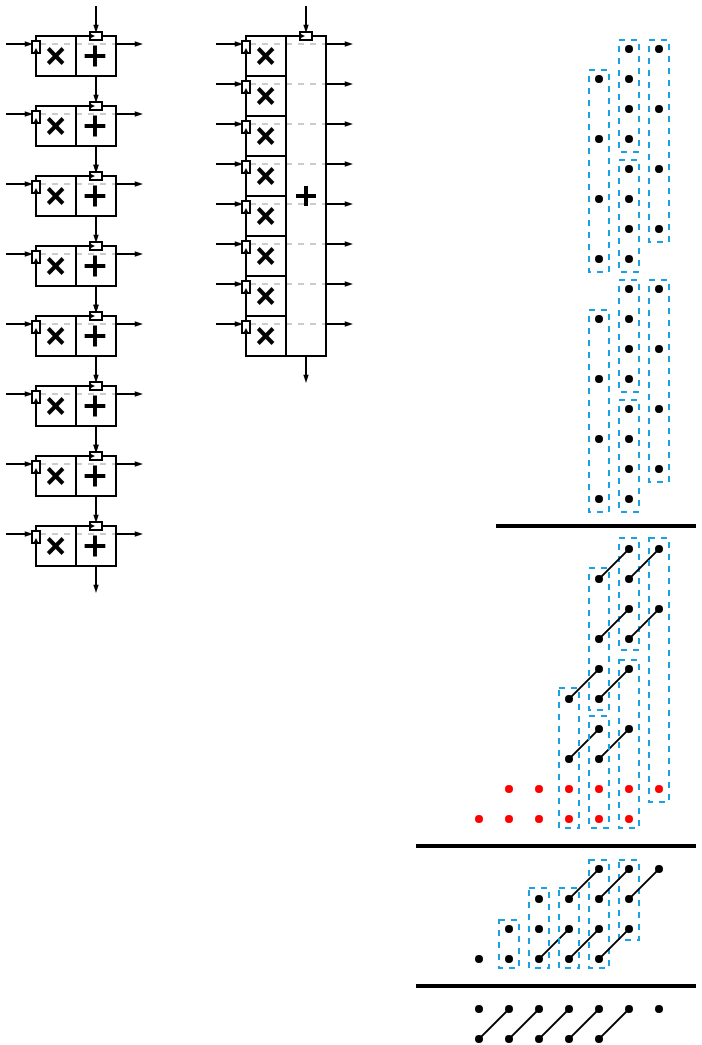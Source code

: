 <mxfile version="14.5.1" type="device"><diagram id="1JQjJMzajBYRew053XDm" name="Page-1"><mxGraphModel dx="533" dy="390" grid="1" gridSize="1" guides="1" tooltips="1" connect="1" arrows="1" fold="1" page="1" pageScale="1" pageWidth="827" pageHeight="1169" math="0" shadow="0"><root><mxCell id="0"/><mxCell id="1" parent="0"/><mxCell id="-siAoIANKoswpRdjkZjk-212" value="" style="rounded=0;whiteSpace=wrap;html=1;fillColor=none;dashed=1;strokeColor=#1BA1E2;fontStyle=1" parent="1" vertex="1"><mxGeometry x="401.5" y="527" width="10" height="40" as="geometry"/></mxCell><mxCell id="-siAoIANKoswpRdjkZjk-211" value="" style="rounded=0;whiteSpace=wrap;html=1;fillColor=none;dashed=1;strokeColor=#1BA1E2;fontStyle=1" parent="1" vertex="1"><mxGeometry x="386.5" y="527" width="10" height="54" as="geometry"/></mxCell><mxCell id="-siAoIANKoswpRdjkZjk-177" value="" style="rounded=0;whiteSpace=wrap;html=1;fillColor=none;dashed=1;strokeColor=#1BA1E2;fontStyle=1" parent="1" vertex="1"><mxGeometry x="371.5" y="441" width="10" height="70" as="geometry"/></mxCell><mxCell id="-siAoIANKoswpRdjkZjk-175" value="" style="rounded=0;whiteSpace=wrap;html=1;fillColor=none;dashed=1;strokeColor=#1BA1E2;fontStyle=1" parent="1" vertex="1"><mxGeometry x="386.5" y="381" width="10" height="71" as="geometry"/></mxCell><mxCell id="-siAoIANKoswpRdjkZjk-173" value="" style="rounded=0;whiteSpace=wrap;html=1;fillColor=none;dashed=1;strokeColor=#1BA1E2;fontStyle=1" parent="1" vertex="1"><mxGeometry x="401.5" y="427" width="10" height="84" as="geometry"/></mxCell><mxCell id="-siAoIANKoswpRdjkZjk-172" value="" style="rounded=0;whiteSpace=wrap;html=1;fillColor=none;dashed=1;strokeColor=#1BA1E2;fontStyle=1" parent="1" vertex="1"><mxGeometry x="401.5" y="366" width="10" height="56" as="geometry"/></mxCell><mxCell id="-siAoIANKoswpRdjkZjk-122" value="" style="rounded=0;whiteSpace=wrap;html=1;fillColor=none;dashed=1;strokeColor=#1BA1E2;fontStyle=1" parent="1" vertex="1"><mxGeometry x="401.5" y="297" width="10" height="56" as="geometry"/></mxCell><mxCell id="-siAoIANKoswpRdjkZjk-118" value="" style="rounded=0;whiteSpace=wrap;html=1;fillColor=none;dashed=1;strokeColor=#1BA1E2;" parent="1" vertex="1"><mxGeometry x="416.5" y="237" width="10" height="101" as="geometry"/></mxCell><mxCell id="-siAoIANKoswpRdjkZjk-116" value="" style="rounded=0;whiteSpace=wrap;html=1;fillColor=none;dashed=1;strokeColor=#1BA1E2;" parent="1" vertex="1"><mxGeometry x="416.5" y="117" width="10" height="101" as="geometry"/></mxCell><mxCell id="-siAoIANKoswpRdjkZjk-78" value="" style="ellipse;whiteSpace=wrap;html=1;aspect=fixed;fillColor=#000000;" parent="1" vertex="1"><mxGeometry x="420" y="120" width="3" height="3" as="geometry"/></mxCell><mxCell id="-siAoIANKoswpRdjkZjk-79" value="" style="ellipse;whiteSpace=wrap;html=1;aspect=fixed;fillColor=#000000;" parent="1" vertex="1"><mxGeometry x="405" y="135" width="3" height="3" as="geometry"/></mxCell><mxCell id="-siAoIANKoswpRdjkZjk-83" value="" style="ellipse;whiteSpace=wrap;html=1;aspect=fixed;fillColor=#000000;" parent="1" vertex="1"><mxGeometry x="405" y="120" width="3" height="3" as="geometry"/></mxCell><mxCell id="-siAoIANKoswpRdjkZjk-84" value="" style="ellipse;whiteSpace=wrap;html=1;aspect=fixed;fillColor=#000000;" parent="1" vertex="1"><mxGeometry x="390" y="135" width="3" height="3" as="geometry"/></mxCell><mxCell id="-siAoIANKoswpRdjkZjk-85" value="" style="ellipse;whiteSpace=wrap;html=1;aspect=fixed;fillColor=#000000;" parent="1" vertex="1"><mxGeometry x="420" y="150" width="3" height="3" as="geometry"/></mxCell><mxCell id="-siAoIANKoswpRdjkZjk-86" value="" style="ellipse;whiteSpace=wrap;html=1;aspect=fixed;fillColor=#000000;" parent="1" vertex="1"><mxGeometry x="405" y="165" width="3" height="3" as="geometry"/></mxCell><mxCell id="-siAoIANKoswpRdjkZjk-87" value="" style="ellipse;whiteSpace=wrap;html=1;aspect=fixed;fillColor=#000000;" parent="1" vertex="1"><mxGeometry x="405" y="150" width="3" height="3" as="geometry"/></mxCell><mxCell id="-siAoIANKoswpRdjkZjk-88" value="" style="ellipse;whiteSpace=wrap;html=1;aspect=fixed;fillColor=#000000;" parent="1" vertex="1"><mxGeometry x="390" y="165" width="3" height="3" as="geometry"/></mxCell><mxCell id="-siAoIANKoswpRdjkZjk-90" value="" style="ellipse;whiteSpace=wrap;html=1;aspect=fixed;fillColor=#000000;" parent="1" vertex="1"><mxGeometry x="420" y="180" width="3" height="3" as="geometry"/></mxCell><mxCell id="-siAoIANKoswpRdjkZjk-91" value="" style="ellipse;whiteSpace=wrap;html=1;aspect=fixed;fillColor=#000000;" parent="1" vertex="1"><mxGeometry x="405" y="195" width="3" height="3" as="geometry"/></mxCell><mxCell id="-siAoIANKoswpRdjkZjk-92" value="" style="ellipse;whiteSpace=wrap;html=1;aspect=fixed;fillColor=#000000;" parent="1" vertex="1"><mxGeometry x="405" y="180" width="3" height="3" as="geometry"/></mxCell><mxCell id="-siAoIANKoswpRdjkZjk-93" value="" style="ellipse;whiteSpace=wrap;html=1;aspect=fixed;fillColor=#000000;" parent="1" vertex="1"><mxGeometry x="390" y="195" width="3" height="3" as="geometry"/></mxCell><mxCell id="-siAoIANKoswpRdjkZjk-94" value="" style="ellipse;whiteSpace=wrap;html=1;aspect=fixed;fillColor=#000000;" parent="1" vertex="1"><mxGeometry x="420" y="210" width="3" height="3" as="geometry"/></mxCell><mxCell id="-siAoIANKoswpRdjkZjk-95" value="" style="ellipse;whiteSpace=wrap;html=1;aspect=fixed;fillColor=#000000;" parent="1" vertex="1"><mxGeometry x="405" y="225" width="3" height="3" as="geometry"/></mxCell><mxCell id="-siAoIANKoswpRdjkZjk-96" value="" style="ellipse;whiteSpace=wrap;html=1;aspect=fixed;fillColor=#000000;" parent="1" vertex="1"><mxGeometry x="405" y="210" width="3" height="3" as="geometry"/></mxCell><mxCell id="-siAoIANKoswpRdjkZjk-97" value="" style="ellipse;whiteSpace=wrap;html=1;aspect=fixed;fillColor=#000000;" parent="1" vertex="1"><mxGeometry x="390" y="225" width="3" height="3" as="geometry"/></mxCell><mxCell id="-siAoIANKoswpRdjkZjk-99" value="" style="ellipse;whiteSpace=wrap;html=1;aspect=fixed;fillColor=#000000;" parent="1" vertex="1"><mxGeometry x="420" y="240" width="3" height="3" as="geometry"/></mxCell><mxCell id="-siAoIANKoswpRdjkZjk-100" value="" style="ellipse;whiteSpace=wrap;html=1;aspect=fixed;fillColor=#000000;" parent="1" vertex="1"><mxGeometry x="405" y="255" width="3" height="3" as="geometry"/></mxCell><mxCell id="-siAoIANKoswpRdjkZjk-101" value="" style="ellipse;whiteSpace=wrap;html=1;aspect=fixed;fillColor=#000000;" parent="1" vertex="1"><mxGeometry x="405" y="240" width="3" height="3" as="geometry"/></mxCell><mxCell id="-siAoIANKoswpRdjkZjk-102" value="" style="ellipse;whiteSpace=wrap;html=1;aspect=fixed;fillColor=#000000;" parent="1" vertex="1"><mxGeometry x="390" y="255" width="3" height="3" as="geometry"/></mxCell><mxCell id="-siAoIANKoswpRdjkZjk-103" value="" style="ellipse;whiteSpace=wrap;html=1;aspect=fixed;fillColor=#000000;" parent="1" vertex="1"><mxGeometry x="420" y="270" width="3" height="3" as="geometry"/></mxCell><mxCell id="-siAoIANKoswpRdjkZjk-104" value="" style="ellipse;whiteSpace=wrap;html=1;aspect=fixed;fillColor=#000000;" parent="1" vertex="1"><mxGeometry x="405" y="285" width="3" height="3" as="geometry"/></mxCell><mxCell id="-siAoIANKoswpRdjkZjk-105" value="" style="ellipse;whiteSpace=wrap;html=1;aspect=fixed;fillColor=#000000;" parent="1" vertex="1"><mxGeometry x="405" y="270" width="3" height="3" as="geometry"/></mxCell><mxCell id="-siAoIANKoswpRdjkZjk-106" value="" style="ellipse;whiteSpace=wrap;html=1;aspect=fixed;fillColor=#000000;" parent="1" vertex="1"><mxGeometry x="390" y="285" width="3" height="3" as="geometry"/></mxCell><mxCell id="-siAoIANKoswpRdjkZjk-107" value="" style="ellipse;whiteSpace=wrap;html=1;aspect=fixed;fillColor=#000000;" parent="1" vertex="1"><mxGeometry x="420" y="300" width="3" height="3" as="geometry"/></mxCell><mxCell id="-siAoIANKoswpRdjkZjk-108" value="" style="ellipse;whiteSpace=wrap;html=1;aspect=fixed;fillColor=#000000;" parent="1" vertex="1"><mxGeometry x="405" y="315" width="3" height="3" as="geometry"/></mxCell><mxCell id="-siAoIANKoswpRdjkZjk-109" value="" style="ellipse;whiteSpace=wrap;html=1;aspect=fixed;fillColor=#000000;" parent="1" vertex="1"><mxGeometry x="405" y="300" width="3" height="3" as="geometry"/></mxCell><mxCell id="-siAoIANKoswpRdjkZjk-110" value="" style="ellipse;whiteSpace=wrap;html=1;aspect=fixed;fillColor=#000000;" parent="1" vertex="1"><mxGeometry x="390" y="315" width="3" height="3" as="geometry"/></mxCell><mxCell id="-siAoIANKoswpRdjkZjk-111" value="" style="ellipse;whiteSpace=wrap;html=1;aspect=fixed;fillColor=#000000;" parent="1" vertex="1"><mxGeometry x="420" y="330" width="3" height="3" as="geometry"/></mxCell><mxCell id="-siAoIANKoswpRdjkZjk-112" value="" style="ellipse;whiteSpace=wrap;html=1;aspect=fixed;fillColor=#000000;" parent="1" vertex="1"><mxGeometry x="405" y="345" width="3" height="3" as="geometry"/></mxCell><mxCell id="-siAoIANKoswpRdjkZjk-113" value="" style="ellipse;whiteSpace=wrap;html=1;aspect=fixed;fillColor=#000000;" parent="1" vertex="1"><mxGeometry x="405" y="330" width="3" height="3" as="geometry"/></mxCell><mxCell id="-siAoIANKoswpRdjkZjk-114" value="" style="ellipse;whiteSpace=wrap;html=1;aspect=fixed;fillColor=#000000;" parent="1" vertex="1"><mxGeometry x="390" y="345" width="3" height="3" as="geometry"/></mxCell><mxCell id="-siAoIANKoswpRdjkZjk-119" value="" style="rounded=0;whiteSpace=wrap;html=1;fillColor=none;dashed=1;strokeColor=#1BA1E2;" parent="1" vertex="1"><mxGeometry x="401.5" y="117" width="10" height="56" as="geometry"/></mxCell><mxCell id="-siAoIANKoswpRdjkZjk-120" value="" style="rounded=0;whiteSpace=wrap;html=1;fillColor=none;dashed=1;strokeColor=#1BA1E2;" parent="1" vertex="1"><mxGeometry x="401.5" y="237" width="10" height="56" as="geometry"/></mxCell><mxCell id="-siAoIANKoswpRdjkZjk-121" value="" style="rounded=0;whiteSpace=wrap;html=1;fillColor=none;dashed=1;strokeColor=#1BA1E2;" parent="1" vertex="1"><mxGeometry x="401.5" y="177" width="10" height="56" as="geometry"/></mxCell><mxCell id="-siAoIANKoswpRdjkZjk-123" value="" style="rounded=0;whiteSpace=wrap;html=1;fillColor=none;dashed=1;strokeColor=#1BA1E2;" parent="1" vertex="1"><mxGeometry x="386.5" y="132" width="10" height="101" as="geometry"/></mxCell><mxCell id="-siAoIANKoswpRdjkZjk-124" value="" style="rounded=0;whiteSpace=wrap;html=1;fillColor=none;dashed=1;strokeColor=#1BA1E2;" parent="1" vertex="1"><mxGeometry x="386.5" y="252" width="10" height="101" as="geometry"/></mxCell><mxCell id="-siAoIANKoswpRdjkZjk-126" value="" style="endArrow=none;html=1;strokeWidth=2;" parent="1" edge="1"><mxGeometry width="50" height="50" relative="1" as="geometry"><mxPoint x="340" y="360" as="sourcePoint"/><mxPoint x="440" y="360" as="targetPoint"/></mxGeometry></mxCell><mxCell id="-siAoIANKoswpRdjkZjk-127" value="" style="ellipse;whiteSpace=wrap;html=1;aspect=fixed;fillColor=#000000;" parent="1" vertex="1"><mxGeometry x="420" y="370" width="3" height="3" as="geometry"/></mxCell><mxCell id="-siAoIANKoswpRdjkZjk-128" value="" style="ellipse;whiteSpace=wrap;html=1;aspect=fixed;fillColor=#000000;" parent="1" vertex="1"><mxGeometry x="405" y="385" width="3" height="3" as="geometry"/></mxCell><mxCell id="-siAoIANKoswpRdjkZjk-130" value="" style="endArrow=none;html=1;strokeWidth=1;exitX=1;exitY=0;exitDx=0;exitDy=0;entryX=0;entryY=1;entryDx=0;entryDy=0;" parent="1" source="-siAoIANKoswpRdjkZjk-128" target="-siAoIANKoswpRdjkZjk-127" edge="1"><mxGeometry width="50" height="50" relative="1" as="geometry"><mxPoint x="391" y="362" as="sourcePoint"/><mxPoint x="420" y="370" as="targetPoint"/></mxGeometry></mxCell><mxCell id="-siAoIANKoswpRdjkZjk-131" value="" style="ellipse;whiteSpace=wrap;html=1;aspect=fixed;fillColor=#000000;" parent="1" vertex="1"><mxGeometry x="405" y="370" width="3" height="3" as="geometry"/></mxCell><mxCell id="-siAoIANKoswpRdjkZjk-132" value="" style="ellipse;whiteSpace=wrap;html=1;aspect=fixed;fillColor=#000000;" parent="1" vertex="1"><mxGeometry x="390" y="385" width="3" height="3" as="geometry"/></mxCell><mxCell id="-siAoIANKoswpRdjkZjk-133" value="" style="endArrow=none;html=1;strokeWidth=1;exitX=1;exitY=0;exitDx=0;exitDy=0;entryX=0;entryY=1;entryDx=0;entryDy=0;" parent="1" source="-siAoIANKoswpRdjkZjk-132" target="-siAoIANKoswpRdjkZjk-131" edge="1"><mxGeometry x="390" y="370" width="50" height="50" as="geometry"><mxPoint x="376" y="362" as="sourcePoint"/><mxPoint x="405" y="370" as="targetPoint"/></mxGeometry></mxCell><mxCell id="-siAoIANKoswpRdjkZjk-135" value="" style="ellipse;whiteSpace=wrap;html=1;aspect=fixed;fillColor=#000000;" parent="1" vertex="1"><mxGeometry x="420" y="400" width="3" height="3" as="geometry"/></mxCell><mxCell id="-siAoIANKoswpRdjkZjk-136" value="" style="ellipse;whiteSpace=wrap;html=1;aspect=fixed;fillColor=#000000;" parent="1" vertex="1"><mxGeometry x="405" y="415" width="3" height="3" as="geometry"/></mxCell><mxCell id="-siAoIANKoswpRdjkZjk-137" value="" style="endArrow=none;html=1;strokeWidth=1;exitX=1;exitY=0;exitDx=0;exitDy=0;entryX=0;entryY=1;entryDx=0;entryDy=0;" parent="1" source="-siAoIANKoswpRdjkZjk-136" target="-siAoIANKoswpRdjkZjk-135" edge="1"><mxGeometry x="390" y="400" width="50" height="50" as="geometry"><mxPoint x="391" y="392" as="sourcePoint"/><mxPoint x="420" y="400" as="targetPoint"/></mxGeometry></mxCell><mxCell id="-siAoIANKoswpRdjkZjk-138" value="" style="ellipse;whiteSpace=wrap;html=1;aspect=fixed;fillColor=#000000;" parent="1" vertex="1"><mxGeometry x="405" y="400" width="3" height="3" as="geometry"/></mxCell><mxCell id="-siAoIANKoswpRdjkZjk-139" value="" style="ellipse;whiteSpace=wrap;html=1;aspect=fixed;fillColor=#000000;" parent="1" vertex="1"><mxGeometry x="390" y="415" width="3" height="3" as="geometry"/></mxCell><mxCell id="-siAoIANKoswpRdjkZjk-140" value="" style="endArrow=none;html=1;strokeWidth=1;exitX=1;exitY=0;exitDx=0;exitDy=0;entryX=0;entryY=1;entryDx=0;entryDy=0;" parent="1" source="-siAoIANKoswpRdjkZjk-139" target="-siAoIANKoswpRdjkZjk-138" edge="1"><mxGeometry x="390" y="400" width="50" height="50" as="geometry"><mxPoint x="376" y="392" as="sourcePoint"/><mxPoint x="405" y="400" as="targetPoint"/></mxGeometry></mxCell><mxCell id="-siAoIANKoswpRdjkZjk-142" value="" style="ellipse;whiteSpace=wrap;html=1;aspect=fixed;fillColor=#000000;" parent="1" vertex="1"><mxGeometry x="405" y="430" width="3" height="3" as="geometry"/></mxCell><mxCell id="-siAoIANKoswpRdjkZjk-143" value="" style="ellipse;whiteSpace=wrap;html=1;aspect=fixed;fillColor=#000000;" parent="1" vertex="1"><mxGeometry x="390" y="445" width="3" height="3" as="geometry"/></mxCell><mxCell id="-siAoIANKoswpRdjkZjk-144" value="" style="endArrow=none;html=1;strokeWidth=1;exitX=1;exitY=0;exitDx=0;exitDy=0;entryX=0;entryY=1;entryDx=0;entryDy=0;" parent="1" source="-siAoIANKoswpRdjkZjk-143" target="-siAoIANKoswpRdjkZjk-142" edge="1"><mxGeometry x="375" y="430" width="50" height="50" as="geometry"><mxPoint x="376" y="422" as="sourcePoint"/><mxPoint x="405" y="430" as="targetPoint"/></mxGeometry></mxCell><mxCell id="-siAoIANKoswpRdjkZjk-145" value="" style="ellipse;whiteSpace=wrap;html=1;aspect=fixed;fillColor=#000000;" parent="1" vertex="1"><mxGeometry x="390" y="430" width="3" height="3" as="geometry"/></mxCell><mxCell id="-siAoIANKoswpRdjkZjk-146" value="" style="ellipse;whiteSpace=wrap;html=1;aspect=fixed;fillColor=#000000;" parent="1" vertex="1"><mxGeometry x="375" y="445" width="3" height="3" as="geometry"/></mxCell><mxCell id="-siAoIANKoswpRdjkZjk-147" value="" style="endArrow=none;html=1;strokeWidth=1;exitX=1;exitY=0;exitDx=0;exitDy=0;entryX=0;entryY=1;entryDx=0;entryDy=0;" parent="1" source="-siAoIANKoswpRdjkZjk-146" target="-siAoIANKoswpRdjkZjk-145" edge="1"><mxGeometry x="375" y="430" width="50" height="50" as="geometry"><mxPoint x="361" y="422" as="sourcePoint"/><mxPoint x="390" y="430" as="targetPoint"/></mxGeometry></mxCell><mxCell id="-siAoIANKoswpRdjkZjk-148" value="" style="ellipse;whiteSpace=wrap;html=1;aspect=fixed;fillColor=#000000;" parent="1" vertex="1"><mxGeometry x="405" y="460" width="3" height="3" as="geometry"/></mxCell><mxCell id="-siAoIANKoswpRdjkZjk-149" value="" style="ellipse;whiteSpace=wrap;html=1;aspect=fixed;fillColor=#000000;" parent="1" vertex="1"><mxGeometry x="390" y="475" width="3" height="3" as="geometry"/></mxCell><mxCell id="-siAoIANKoswpRdjkZjk-150" value="" style="endArrow=none;html=1;strokeWidth=1;exitX=1;exitY=0;exitDx=0;exitDy=0;entryX=0;entryY=1;entryDx=0;entryDy=0;" parent="1" source="-siAoIANKoswpRdjkZjk-149" target="-siAoIANKoswpRdjkZjk-148" edge="1"><mxGeometry x="375" y="460" width="50" height="50" as="geometry"><mxPoint x="376" y="452" as="sourcePoint"/><mxPoint x="405" y="460" as="targetPoint"/></mxGeometry></mxCell><mxCell id="-siAoIANKoswpRdjkZjk-151" value="" style="ellipse;whiteSpace=wrap;html=1;aspect=fixed;fillColor=#000000;" parent="1" vertex="1"><mxGeometry x="390" y="460" width="3" height="3" as="geometry"/></mxCell><mxCell id="-siAoIANKoswpRdjkZjk-152" value="" style="ellipse;whiteSpace=wrap;html=1;aspect=fixed;fillColor=#000000;" parent="1" vertex="1"><mxGeometry x="375" y="475" width="3" height="3" as="geometry"/></mxCell><mxCell id="-siAoIANKoswpRdjkZjk-153" value="" style="endArrow=none;html=1;strokeWidth=1;exitX=1;exitY=0;exitDx=0;exitDy=0;entryX=0;entryY=1;entryDx=0;entryDy=0;" parent="1" source="-siAoIANKoswpRdjkZjk-152" target="-siAoIANKoswpRdjkZjk-151" edge="1"><mxGeometry x="375" y="460" width="50" height="50" as="geometry"><mxPoint x="361" y="452" as="sourcePoint"/><mxPoint x="390" y="460" as="targetPoint"/></mxGeometry></mxCell><mxCell id="-siAoIANKoswpRdjkZjk-155" value="" style="ellipse;whiteSpace=wrap;html=1;aspect=fixed;strokeColor=#FF0000;fillColor=#FF0000;" parent="1" vertex="1"><mxGeometry x="420" y="490" width="3" height="3" as="geometry"/></mxCell><mxCell id="-siAoIANKoswpRdjkZjk-156" value="" style="ellipse;whiteSpace=wrap;html=1;aspect=fixed;strokeColor=#FF0000;fillColor=#FF0000;" parent="1" vertex="1"><mxGeometry x="405" y="505" width="3" height="3" as="geometry"/></mxCell><mxCell id="-siAoIANKoswpRdjkZjk-158" value="" style="ellipse;whiteSpace=wrap;html=1;aspect=fixed;strokeColor=#FF0000;fillColor=#FF0000;" parent="1" vertex="1"><mxGeometry x="405" y="490" width="3" height="3" as="geometry"/></mxCell><mxCell id="-siAoIANKoswpRdjkZjk-159" value="" style="ellipse;whiteSpace=wrap;html=1;aspect=fixed;strokeColor=#FF0000;fillColor=#FF0000;" parent="1" vertex="1"><mxGeometry x="390" y="505" width="3" height="3" as="geometry"/></mxCell><mxCell id="-siAoIANKoswpRdjkZjk-166" value="" style="group" parent="1" vertex="1" connectable="0"><mxGeometry x="330" y="490" width="33" height="18" as="geometry"/></mxCell><mxCell id="-siAoIANKoswpRdjkZjk-162" value="" style="ellipse;whiteSpace=wrap;html=1;aspect=fixed;strokeColor=#FF0000;fillColor=#FF0000;" parent="-siAoIANKoswpRdjkZjk-166" vertex="1"><mxGeometry x="30" width="3" height="3" as="geometry"/></mxCell><mxCell id="-siAoIANKoswpRdjkZjk-163" value="" style="ellipse;whiteSpace=wrap;html=1;aspect=fixed;strokeColor=#FF0000;fillColor=#FF0000;" parent="-siAoIANKoswpRdjkZjk-166" vertex="1"><mxGeometry x="15" y="15" width="3" height="3" as="geometry"/></mxCell><mxCell id="-siAoIANKoswpRdjkZjk-164" value="" style="ellipse;whiteSpace=wrap;html=1;aspect=fixed;strokeColor=#FF0000;fillColor=#FF0000;" parent="-siAoIANKoswpRdjkZjk-166" vertex="1"><mxGeometry x="15" width="3" height="3" as="geometry"/></mxCell><mxCell id="-siAoIANKoswpRdjkZjk-165" value="" style="ellipse;whiteSpace=wrap;html=1;aspect=fixed;strokeColor=#FF0000;fillColor=#FF0000;" parent="-siAoIANKoswpRdjkZjk-166" vertex="1"><mxGeometry y="15" width="3" height="3" as="geometry"/></mxCell><mxCell id="-siAoIANKoswpRdjkZjk-171" value="" style="group" parent="1" vertex="1" connectable="0"><mxGeometry x="360" y="490" width="33" height="18" as="geometry"/></mxCell><mxCell id="-siAoIANKoswpRdjkZjk-167" value="" style="ellipse;whiteSpace=wrap;html=1;aspect=fixed;strokeColor=#FF0000;fillColor=#FF0000;" parent="-siAoIANKoswpRdjkZjk-171" vertex="1"><mxGeometry x="30" width="3" height="3" as="geometry"/></mxCell><mxCell id="-siAoIANKoswpRdjkZjk-168" value="" style="ellipse;whiteSpace=wrap;html=1;aspect=fixed;strokeColor=#FF0000;fillColor=#FF0000;" parent="-siAoIANKoswpRdjkZjk-171" vertex="1"><mxGeometry x="15" y="15" width="3" height="3" as="geometry"/></mxCell><mxCell id="-siAoIANKoswpRdjkZjk-169" value="" style="ellipse;whiteSpace=wrap;html=1;aspect=fixed;strokeColor=#FF0000;fillColor=#FF0000;" parent="-siAoIANKoswpRdjkZjk-171" vertex="1"><mxGeometry x="15" width="3" height="3" as="geometry"/></mxCell><mxCell id="-siAoIANKoswpRdjkZjk-170" value="" style="ellipse;whiteSpace=wrap;html=1;aspect=fixed;strokeColor=#FF0000;fillColor=#FF0000;" parent="-siAoIANKoswpRdjkZjk-171" vertex="1"><mxGeometry y="15" width="3" height="3" as="geometry"/></mxCell><mxCell id="-siAoIANKoswpRdjkZjk-174" value="" style="rounded=0;whiteSpace=wrap;html=1;fillColor=none;dashed=1;strokeColor=#1BA1E2;fontStyle=1" parent="1" vertex="1"><mxGeometry x="416.5" y="366" width="10" height="132" as="geometry"/></mxCell><mxCell id="-siAoIANKoswpRdjkZjk-176" value="" style="rounded=0;whiteSpace=wrap;html=1;fillColor=none;dashed=1;strokeColor=#1BA1E2;fontStyle=1" parent="1" vertex="1"><mxGeometry x="386.5" y="455" width="10" height="56" as="geometry"/></mxCell><mxCell id="-siAoIANKoswpRdjkZjk-179" value="" style="rounded=0;whiteSpace=wrap;html=1;fillColor=none;dashed=1;strokeColor=#1BA1E2;fontStyle=1" parent="1" vertex="1"><mxGeometry x="341.5" y="557" width="10" height="24" as="geometry"/></mxCell><mxCell id="-siAoIANKoswpRdjkZjk-180" value="" style="endArrow=none;html=1;strokeWidth=2;" parent="1" edge="1"><mxGeometry width="50" height="50" relative="1" as="geometry"><mxPoint x="300" y="520" as="sourcePoint"/><mxPoint x="440" y="520" as="targetPoint"/></mxGeometry></mxCell><mxCell id="-siAoIANKoswpRdjkZjk-189" value="" style="ellipse;whiteSpace=wrap;html=1;aspect=fixed;fillColor=#000000;" parent="1" vertex="1"><mxGeometry x="405" y="560" width="3" height="3" as="geometry"/></mxCell><mxCell id="-siAoIANKoswpRdjkZjk-190" value="" style="ellipse;whiteSpace=wrap;html=1;aspect=fixed;fillColor=#000000;" parent="1" vertex="1"><mxGeometry x="390" y="575" width="3" height="3" as="geometry"/></mxCell><mxCell id="-siAoIANKoswpRdjkZjk-191" value="" style="endArrow=none;html=1;strokeWidth=1;exitX=1;exitY=0;exitDx=0;exitDy=0;entryX=0;entryY=1;entryDx=0;entryDy=0;" parent="1" source="-siAoIANKoswpRdjkZjk-190" target="-siAoIANKoswpRdjkZjk-189" edge="1"><mxGeometry x="375" y="560" width="50" height="50" as="geometry"><mxPoint x="376" y="552" as="sourcePoint"/><mxPoint x="405" y="560" as="targetPoint"/></mxGeometry></mxCell><mxCell id="-siAoIANKoswpRdjkZjk-192" value="" style="ellipse;whiteSpace=wrap;html=1;aspect=fixed;fillColor=#000000;" parent="1" vertex="1"><mxGeometry x="390" y="560" width="3" height="3" as="geometry"/></mxCell><mxCell id="-siAoIANKoswpRdjkZjk-193" value="" style="ellipse;whiteSpace=wrap;html=1;aspect=fixed;fillColor=#000000;" parent="1" vertex="1"><mxGeometry x="375" y="575" width="3" height="3" as="geometry"/></mxCell><mxCell id="-siAoIANKoswpRdjkZjk-194" value="" style="endArrow=none;html=1;strokeWidth=1;exitX=1;exitY=0;exitDx=0;exitDy=0;entryX=0;entryY=1;entryDx=0;entryDy=0;" parent="1" source="-siAoIANKoswpRdjkZjk-193" target="-siAoIANKoswpRdjkZjk-192" edge="1"><mxGeometry x="375" y="560" width="50" height="50" as="geometry"><mxPoint x="361" y="552" as="sourcePoint"/><mxPoint x="390" y="560" as="targetPoint"/></mxGeometry></mxCell><mxCell id="-siAoIANKoswpRdjkZjk-181" value="" style="ellipse;whiteSpace=wrap;html=1;aspect=fixed;fillColor=#000000;" parent="1" vertex="1"><mxGeometry x="420" y="530" width="3" height="3" as="geometry"/></mxCell><mxCell id="-siAoIANKoswpRdjkZjk-182" value="" style="ellipse;whiteSpace=wrap;html=1;aspect=fixed;fillColor=#000000;" parent="1" vertex="1"><mxGeometry x="405" y="545" width="3" height="3" as="geometry"/></mxCell><mxCell id="-siAoIANKoswpRdjkZjk-183" value="" style="endArrow=none;html=1;strokeWidth=1;exitX=1;exitY=0;exitDx=0;exitDy=0;entryX=0;entryY=1;entryDx=0;entryDy=0;" parent="1" source="-siAoIANKoswpRdjkZjk-182" target="-siAoIANKoswpRdjkZjk-181" edge="1"><mxGeometry x="390" y="530" width="50" height="50" as="geometry"><mxPoint x="391" y="522" as="sourcePoint"/><mxPoint x="420" y="530" as="targetPoint"/></mxGeometry></mxCell><mxCell id="-siAoIANKoswpRdjkZjk-184" value="" style="ellipse;whiteSpace=wrap;html=1;aspect=fixed;fillColor=#000000;" parent="1" vertex="1"><mxGeometry x="405" y="530" width="3" height="3" as="geometry"/></mxCell><mxCell id="-siAoIANKoswpRdjkZjk-185" value="" style="ellipse;whiteSpace=wrap;html=1;aspect=fixed;fillColor=#000000;" parent="1" vertex="1"><mxGeometry x="390" y="545" width="3" height="3" as="geometry"/></mxCell><mxCell id="-siAoIANKoswpRdjkZjk-186" value="" style="endArrow=none;html=1;strokeWidth=1;exitX=1;exitY=0;exitDx=0;exitDy=0;entryX=0;entryY=1;entryDx=0;entryDy=0;" parent="1" source="-siAoIANKoswpRdjkZjk-185" target="-siAoIANKoswpRdjkZjk-184" edge="1"><mxGeometry x="390" y="530" width="50" height="50" as="geometry"><mxPoint x="376" y="522" as="sourcePoint"/><mxPoint x="405" y="530" as="targetPoint"/></mxGeometry></mxCell><mxCell id="-siAoIANKoswpRdjkZjk-195" value="" style="ellipse;whiteSpace=wrap;html=1;aspect=fixed;fillColor=#000000;" parent="1" vertex="1"><mxGeometry x="375" y="560" width="3" height="3" as="geometry"/></mxCell><mxCell id="-siAoIANKoswpRdjkZjk-196" value="" style="ellipse;whiteSpace=wrap;html=1;aspect=fixed;fillColor=#000000;" parent="1" vertex="1"><mxGeometry x="360" y="575" width="3" height="3" as="geometry"/></mxCell><mxCell id="-siAoIANKoswpRdjkZjk-197" value="" style="endArrow=none;html=1;strokeWidth=1;exitX=1;exitY=0;exitDx=0;exitDy=0;entryX=0;entryY=1;entryDx=0;entryDy=0;" parent="1" source="-siAoIANKoswpRdjkZjk-196" target="-siAoIANKoswpRdjkZjk-195" edge="1"><mxGeometry x="360" y="560" width="50" height="50" as="geometry"><mxPoint x="346" y="552" as="sourcePoint"/><mxPoint x="375" y="560" as="targetPoint"/></mxGeometry></mxCell><mxCell id="-siAoIANKoswpRdjkZjk-198" value="" style="ellipse;whiteSpace=wrap;html=1;aspect=fixed;fillColor=#000000;" parent="1" vertex="1"><mxGeometry x="390" y="530" width="3" height="3" as="geometry"/></mxCell><mxCell id="-siAoIANKoswpRdjkZjk-199" value="" style="ellipse;whiteSpace=wrap;html=1;aspect=fixed;fillColor=#000000;" parent="1" vertex="1"><mxGeometry x="375" y="545" width="3" height="3" as="geometry"/></mxCell><mxCell id="-siAoIANKoswpRdjkZjk-200" value="" style="endArrow=none;html=1;strokeWidth=1;exitX=1;exitY=0;exitDx=0;exitDy=0;entryX=0;entryY=1;entryDx=0;entryDy=0;" parent="1" source="-siAoIANKoswpRdjkZjk-199" target="-siAoIANKoswpRdjkZjk-198" edge="1"><mxGeometry x="375" y="530" width="50" height="50" as="geometry"><mxPoint x="361" y="522" as="sourcePoint"/><mxPoint x="390" y="530" as="targetPoint"/></mxGeometry></mxCell><mxCell id="-siAoIANKoswpRdjkZjk-204" value="" style="group" parent="1" vertex="1" connectable="0"><mxGeometry x="360" y="545" width="3" height="18" as="geometry"/></mxCell><mxCell id="-siAoIANKoswpRdjkZjk-202" value="" style="ellipse;whiteSpace=wrap;html=1;aspect=fixed;fillColor=#000000;" parent="-siAoIANKoswpRdjkZjk-204" vertex="1"><mxGeometry y="15" width="3" height="3" as="geometry"/></mxCell><mxCell id="-siAoIANKoswpRdjkZjk-203" value="" style="ellipse;whiteSpace=wrap;html=1;aspect=fixed;fillColor=#000000;" parent="-siAoIANKoswpRdjkZjk-204" vertex="1"><mxGeometry width="3" height="3" as="geometry"/></mxCell><mxCell id="-siAoIANKoswpRdjkZjk-206" value="" style="ellipse;whiteSpace=wrap;html=1;aspect=fixed;fillColor=#000000;" parent="1" vertex="1"><mxGeometry x="345" y="575" width="3" height="3" as="geometry"/></mxCell><mxCell id="-siAoIANKoswpRdjkZjk-207" value="" style="ellipse;whiteSpace=wrap;html=1;aspect=fixed;fillColor=#000000;" parent="1" vertex="1"><mxGeometry x="345" y="560" width="3" height="3" as="geometry"/></mxCell><mxCell id="-siAoIANKoswpRdjkZjk-208" value="" style="ellipse;whiteSpace=wrap;html=1;aspect=fixed;fillColor=#000000;" parent="1" vertex="1"><mxGeometry x="330" y="575" width="3" height="3" as="geometry"/></mxCell><mxCell id="-siAoIANKoswpRdjkZjk-209" value="" style="rounded=0;whiteSpace=wrap;html=1;fillColor=none;dashed=1;strokeColor=#1BA1E2;fontStyle=1" parent="1" vertex="1"><mxGeometry x="356.5" y="541" width="10" height="40" as="geometry"/></mxCell><mxCell id="-siAoIANKoswpRdjkZjk-210" value="" style="rounded=0;whiteSpace=wrap;html=1;fillColor=none;dashed=1;strokeColor=#1BA1E2;fontStyle=1" parent="1" vertex="1"><mxGeometry x="371.5" y="541" width="10" height="40" as="geometry"/></mxCell><mxCell id="-siAoIANKoswpRdjkZjk-213" value="" style="endArrow=none;html=1;strokeWidth=2;" parent="1" edge="1"><mxGeometry width="50" height="50" relative="1" as="geometry"><mxPoint x="300" y="590" as="sourcePoint"/><mxPoint x="440" y="590" as="targetPoint"/></mxGeometry></mxCell><mxCell id="-siAoIANKoswpRdjkZjk-214" value="" style="ellipse;whiteSpace=wrap;html=1;aspect=fixed;fillColor=#000000;" parent="1" vertex="1"><mxGeometry x="405" y="600" width="3" height="3" as="geometry"/></mxCell><mxCell id="-siAoIANKoswpRdjkZjk-215" value="" style="ellipse;whiteSpace=wrap;html=1;aspect=fixed;fillColor=#000000;" parent="1" vertex="1"><mxGeometry x="390" y="615" width="3" height="3" as="geometry"/></mxCell><mxCell id="-siAoIANKoswpRdjkZjk-216" value="" style="endArrow=none;html=1;strokeWidth=1;exitX=1;exitY=0;exitDx=0;exitDy=0;entryX=0;entryY=1;entryDx=0;entryDy=0;" parent="1" source="-siAoIANKoswpRdjkZjk-215" target="-siAoIANKoswpRdjkZjk-214" edge="1"><mxGeometry x="375" y="600" width="50" height="50" as="geometry"><mxPoint x="376" y="592" as="sourcePoint"/><mxPoint x="405" y="600" as="targetPoint"/></mxGeometry></mxCell><mxCell id="-siAoIANKoswpRdjkZjk-218" value="" style="ellipse;whiteSpace=wrap;html=1;aspect=fixed;fillColor=#000000;" parent="1" vertex="1"><mxGeometry x="420" y="600" width="3" height="3" as="geometry"/></mxCell><mxCell id="-siAoIANKoswpRdjkZjk-219" value="" style="ellipse;whiteSpace=wrap;html=1;aspect=fixed;fillColor=#000000;" parent="1" vertex="1"><mxGeometry x="390" y="600" width="3" height="3" as="geometry"/></mxCell><mxCell id="-siAoIANKoswpRdjkZjk-220" value="" style="ellipse;whiteSpace=wrap;html=1;aspect=fixed;fillColor=#000000;" parent="1" vertex="1"><mxGeometry x="375" y="615" width="3" height="3" as="geometry"/></mxCell><mxCell id="-siAoIANKoswpRdjkZjk-221" value="" style="endArrow=none;html=1;strokeWidth=1;exitX=1;exitY=0;exitDx=0;exitDy=0;entryX=0;entryY=1;entryDx=0;entryDy=0;" parent="1" source="-siAoIANKoswpRdjkZjk-220" target="-siAoIANKoswpRdjkZjk-219" edge="1"><mxGeometry x="360" y="600" width="50" height="50" as="geometry"><mxPoint x="361" y="592" as="sourcePoint"/><mxPoint x="390" y="600" as="targetPoint"/></mxGeometry></mxCell><mxCell id="-siAoIANKoswpRdjkZjk-229" value="" style="group" parent="1" vertex="1" connectable="0"><mxGeometry x="345" y="600" width="33" height="18" as="geometry"/></mxCell><mxCell id="-siAoIANKoswpRdjkZjk-223" value="" style="ellipse;whiteSpace=wrap;html=1;aspect=fixed;fillColor=#000000;" parent="-siAoIANKoswpRdjkZjk-229" vertex="1"><mxGeometry x="30" width="3" height="3" as="geometry"/></mxCell><mxCell id="-siAoIANKoswpRdjkZjk-224" value="" style="ellipse;whiteSpace=wrap;html=1;aspect=fixed;fillColor=#000000;" parent="-siAoIANKoswpRdjkZjk-229" vertex="1"><mxGeometry x="15" y="15" width="3" height="3" as="geometry"/></mxCell><mxCell id="-siAoIANKoswpRdjkZjk-225" value="" style="endArrow=none;html=1;strokeWidth=1;exitX=1;exitY=0;exitDx=0;exitDy=0;entryX=0;entryY=1;entryDx=0;entryDy=0;" parent="-siAoIANKoswpRdjkZjk-229" source="-siAoIANKoswpRdjkZjk-224" target="-siAoIANKoswpRdjkZjk-223" edge="1"><mxGeometry width="50" height="50" as="geometry"><mxPoint x="1" y="-8" as="sourcePoint"/><mxPoint x="30" as="targetPoint"/></mxGeometry></mxCell><mxCell id="-siAoIANKoswpRdjkZjk-226" value="" style="ellipse;whiteSpace=wrap;html=1;aspect=fixed;fillColor=#000000;" parent="-siAoIANKoswpRdjkZjk-229" vertex="1"><mxGeometry x="15" width="3" height="3" as="geometry"/></mxCell><mxCell id="-siAoIANKoswpRdjkZjk-227" value="" style="ellipse;whiteSpace=wrap;html=1;aspect=fixed;fillColor=#000000;" parent="-siAoIANKoswpRdjkZjk-229" vertex="1"><mxGeometry y="15" width="3" height="3" as="geometry"/></mxCell><mxCell id="-siAoIANKoswpRdjkZjk-228" value="" style="endArrow=none;html=1;strokeWidth=1;exitX=1;exitY=0;exitDx=0;exitDy=0;entryX=0;entryY=1;entryDx=0;entryDy=0;" parent="-siAoIANKoswpRdjkZjk-229" source="-siAoIANKoswpRdjkZjk-227" target="-siAoIANKoswpRdjkZjk-226" edge="1"><mxGeometry x="-15" width="50" height="50" as="geometry"><mxPoint x="-14" y="-8" as="sourcePoint"/><mxPoint x="15" as="targetPoint"/></mxGeometry></mxCell><mxCell id="-siAoIANKoswpRdjkZjk-231" value="" style="ellipse;whiteSpace=wrap;html=1;aspect=fixed;fillColor=#000000;" parent="1" vertex="1"><mxGeometry x="345" y="600" width="3" height="3" as="geometry"/></mxCell><mxCell id="-siAoIANKoswpRdjkZjk-232" value="" style="ellipse;whiteSpace=wrap;html=1;aspect=fixed;fillColor=#000000;" parent="1" vertex="1"><mxGeometry x="330" y="615" width="3" height="3" as="geometry"/></mxCell><mxCell id="-siAoIANKoswpRdjkZjk-233" value="" style="endArrow=none;html=1;strokeWidth=1;exitX=1;exitY=0;exitDx=0;exitDy=0;entryX=0;entryY=1;entryDx=0;entryDy=0;" parent="1" source="-siAoIANKoswpRdjkZjk-232" target="-siAoIANKoswpRdjkZjk-231" edge="1"><mxGeometry x="315" y="600" width="50" height="50" as="geometry"><mxPoint x="316" y="592" as="sourcePoint"/><mxPoint x="345" y="600" as="targetPoint"/></mxGeometry></mxCell><mxCell id="-siAoIANKoswpRdjkZjk-234" value="" style="ellipse;whiteSpace=wrap;html=1;aspect=fixed;fillColor=#000000;" parent="1" vertex="1"><mxGeometry x="330" y="600" width="3" height="3" as="geometry"/></mxCell><mxCell id="SR9CYEVLuQlyaMoJbsdb-36" value="" style="group" vertex="1" connectable="0" parent="1"><mxGeometry x="95" y="100" width="68.0" height="83" as="geometry"/></mxCell><mxCell id="SR9CYEVLuQlyaMoJbsdb-1" value="" style="rounded=0;" vertex="1" parent="SR9CYEVLuQlyaMoJbsdb-36"><mxGeometry x="15.0" y="50" width="20.0" height="20" as="geometry"/></mxCell><mxCell id="SR9CYEVLuQlyaMoJbsdb-2" value="" style="rounded=0;" vertex="1" parent="SR9CYEVLuQlyaMoJbsdb-36"><mxGeometry x="35.0" y="50" width="20.0" height="20" as="geometry"/></mxCell><mxCell id="SR9CYEVLuQlyaMoJbsdb-3" value="" style="group;container=0;" vertex="1" connectable="0" parent="SR9CYEVLuQlyaMoJbsdb-36"><mxGeometry x="32.677" y="57" width="3.935" height="6" as="geometry"/></mxCell><mxCell id="SR9CYEVLuQlyaMoJbsdb-4" value="" style="endArrow=none;fontSize=1;entryX=0.5;entryY=1;entryDx=0;entryDy=0;exitX=0.5;exitY=0;exitDx=0;exitDy=0;strokeWidth=2;html=1;" edge="1" parent="SR9CYEVLuQlyaMoJbsdb-36"><mxGeometry x="4.883" y="55.5" width="36.895" height="37.5" as="geometry"><mxPoint x="28.496" y="56.25" as="sourcePoint"/><mxPoint x="21.117" y="63.75" as="targetPoint"/></mxGeometry></mxCell><mxCell id="SR9CYEVLuQlyaMoJbsdb-5" value="" style="endArrow=none;fontSize=1;entryX=0;entryY=0.5;entryDx=0;entryDy=0;exitX=1;exitY=0.5;exitDx=0;exitDy=0;strokeWidth=2;html=1;" edge="1" parent="SR9CYEVLuQlyaMoJbsdb-36"><mxGeometry x="4.883" y="55.5" width="36.895" height="37.5" as="geometry"><mxPoint x="28.496" y="63.75" as="sourcePoint"/><mxPoint x="21.117" y="56.25" as="targetPoint"/></mxGeometry></mxCell><mxCell id="SR9CYEVLuQlyaMoJbsdb-6" value="" style="endArrow=none;fontSize=1;entryX=0.5;entryY=1;entryDx=0;entryDy=0;exitX=0.5;exitY=0;exitDx=0;exitDy=0;strokeWidth=2;html=1;" edge="1" parent="SR9CYEVLuQlyaMoJbsdb-36"><mxGeometry x="34.891" y="52.5" width="36.895" height="37.5" as="geometry"><mxPoint x="44.484" y="54.75" as="sourcePoint"/><mxPoint x="44.484" y="65.25" as="targetPoint"/></mxGeometry></mxCell><mxCell id="SR9CYEVLuQlyaMoJbsdb-7" value="" style="endArrow=none;fontSize=1;entryX=0;entryY=0.5;entryDx=0;entryDy=0;exitX=1;exitY=0.5;exitDx=0;exitDy=0;strokeWidth=2;html=1;" edge="1" parent="SR9CYEVLuQlyaMoJbsdb-36"><mxGeometry x="34.891" y="52.5" width="36.895" height="37.5" as="geometry"><mxPoint x="49.649" y="60" as="sourcePoint"/><mxPoint x="39.319" y="60" as="targetPoint"/></mxGeometry></mxCell><mxCell id="SR9CYEVLuQlyaMoJbsdb-8" value="" style="endArrow=none;strokeWidth=1;endSize=1;endFill=0;entryX=0;entryY=0.5;entryDx=0;entryDy=0;html=1;dashed=1;opacity=20;" edge="1" parent="SR9CYEVLuQlyaMoJbsdb-36"><mxGeometry x="-1951.79" y="-1436" width="49.194" height="50" as="geometry"><mxPoint x="17" y="54" as="sourcePoint"/><mxPoint x="55" y="54" as="targetPoint"/></mxGeometry></mxCell><mxCell id="SR9CYEVLuQlyaMoJbsdb-9" value="" style="group;strokeColor=#000000;" vertex="1" connectable="0" parent="SR9CYEVLuQlyaMoJbsdb-36"><mxGeometry x="13" y="52.5" width="4.0" height="6" as="geometry"/></mxCell><mxCell id="SR9CYEVLuQlyaMoJbsdb-10" value="" style="rounded=0;fontSize=1;align=left;" vertex="1" parent="SR9CYEVLuQlyaMoJbsdb-9"><mxGeometry width="4.0" height="6.0" as="geometry"/></mxCell><mxCell id="SR9CYEVLuQlyaMoJbsdb-11" value="" style="triangle;fontSize=1;align=left;rotation=90;direction=west;" vertex="1" parent="SR9CYEVLuQlyaMoJbsdb-9"><mxGeometry x="1.3" y="4.6" width="1.4" height="1.4" as="geometry"/></mxCell><mxCell id="SR9CYEVLuQlyaMoJbsdb-12" value="" style="group" vertex="1" connectable="0" parent="SR9CYEVLuQlyaMoJbsdb-36"><mxGeometry x="42" y="48" width="6" height="4" as="geometry"/></mxCell><mxCell id="SR9CYEVLuQlyaMoJbsdb-13" value="" style="rounded=0;fontSize=1;align=left;rotation=90;" vertex="1" parent="SR9CYEVLuQlyaMoJbsdb-12"><mxGeometry x="1" y="-1" width="4.0" height="6" as="geometry"/></mxCell><mxCell id="SR9CYEVLuQlyaMoJbsdb-14" value="" style="triangle;fontSize=1;align=left;rotation=180;direction=west;" vertex="1" parent="SR9CYEVLuQlyaMoJbsdb-12"><mxGeometry x="0.016" y="1.3" width="1.377" height="1.4" as="geometry"/></mxCell><mxCell id="SR9CYEVLuQlyaMoJbsdb-15" value="" style="endArrow=blockThin;strokeWidth=1;endSize=1;endFill=1;exitX=0.5;exitY=1;exitDx=0;exitDy=0;entryX=0.5;entryY=0;entryDx=0;entryDy=0;html=1;" edge="1" parent="SR9CYEVLuQlyaMoJbsdb-36"><mxGeometry x="44.484" y="70" width="49.194" height="50" as="geometry"><mxPoint x="45" y="70" as="sourcePoint"/><mxPoint x="45" y="83" as="targetPoint"/></mxGeometry></mxCell><mxCell id="SR9CYEVLuQlyaMoJbsdb-16" value="" style="endArrow=blockThin;strokeWidth=1;endSize=1;endFill=1;entryX=0;entryY=0.5;entryDx=0;entryDy=0;html=1;fillColor=#1ba1e2;fontColor=#1BA1E2;" edge="1" parent="SR9CYEVLuQlyaMoJbsdb-36"><mxGeometry x="-1.0" y="12" width="50.0" height="50" as="geometry"><mxPoint y="54" as="sourcePoint"/><mxPoint x="13.0" y="54" as="targetPoint"/></mxGeometry></mxCell><mxCell id="SR9CYEVLuQlyaMoJbsdb-17" value="" style="rounded=0;" vertex="1" parent="SR9CYEVLuQlyaMoJbsdb-36"><mxGeometry x="15.0" y="15" width="20.0" height="20" as="geometry"/></mxCell><mxCell id="SR9CYEVLuQlyaMoJbsdb-18" value="" style="rounded=0;" vertex="1" parent="SR9CYEVLuQlyaMoJbsdb-36"><mxGeometry x="35.0" y="15" width="20.0" height="20" as="geometry"/></mxCell><mxCell id="SR9CYEVLuQlyaMoJbsdb-19" value="" style="group;container=0;" vertex="1" connectable="0" parent="SR9CYEVLuQlyaMoJbsdb-36"><mxGeometry x="32.677" y="22" width="3.935" height="6" as="geometry"/></mxCell><mxCell id="SR9CYEVLuQlyaMoJbsdb-20" value="" style="endArrow=none;fontSize=1;entryX=0.5;entryY=1;entryDx=0;entryDy=0;exitX=0.5;exitY=0;exitDx=0;exitDy=0;strokeWidth=2;html=1;" edge="1" parent="SR9CYEVLuQlyaMoJbsdb-36"><mxGeometry x="4.883" y="20.5" width="36.895" height="37.5" as="geometry"><mxPoint x="28.496" y="21.25" as="sourcePoint"/><mxPoint x="21.117" y="28.75" as="targetPoint"/></mxGeometry></mxCell><mxCell id="SR9CYEVLuQlyaMoJbsdb-21" value="" style="endArrow=none;fontSize=1;entryX=0;entryY=0.5;entryDx=0;entryDy=0;exitX=1;exitY=0.5;exitDx=0;exitDy=0;strokeWidth=2;html=1;" edge="1" parent="SR9CYEVLuQlyaMoJbsdb-36"><mxGeometry x="4.883" y="20.5" width="36.895" height="37.5" as="geometry"><mxPoint x="28.496" y="28.75" as="sourcePoint"/><mxPoint x="21.117" y="21.25" as="targetPoint"/></mxGeometry></mxCell><mxCell id="SR9CYEVLuQlyaMoJbsdb-22" value="" style="endArrow=none;fontSize=1;entryX=0.5;entryY=1;entryDx=0;entryDy=0;exitX=0.5;exitY=0;exitDx=0;exitDy=0;strokeWidth=2;html=1;" edge="1" parent="SR9CYEVLuQlyaMoJbsdb-36"><mxGeometry x="34.891" y="17.5" width="36.895" height="37.5" as="geometry"><mxPoint x="44.484" y="19.75" as="sourcePoint"/><mxPoint x="44.484" y="30.25" as="targetPoint"/></mxGeometry></mxCell><mxCell id="SR9CYEVLuQlyaMoJbsdb-23" value="" style="endArrow=none;fontSize=1;entryX=0;entryY=0.5;entryDx=0;entryDy=0;exitX=1;exitY=0.5;exitDx=0;exitDy=0;strokeWidth=2;html=1;" edge="1" parent="SR9CYEVLuQlyaMoJbsdb-36"><mxGeometry x="34.891" y="17.5" width="36.895" height="37.5" as="geometry"><mxPoint x="49.649" y="25" as="sourcePoint"/><mxPoint x="39.319" y="25" as="targetPoint"/></mxGeometry></mxCell><mxCell id="SR9CYEVLuQlyaMoJbsdb-24" value="" style="endArrow=none;strokeWidth=1;endSize=1;endFill=0;entryX=0;entryY=0.5;entryDx=0;entryDy=0;html=1;dashed=1;opacity=20;" edge="1" parent="SR9CYEVLuQlyaMoJbsdb-36"><mxGeometry x="-1951.79" y="-1471" width="49.194" height="50" as="geometry"><mxPoint x="17" y="19" as="sourcePoint"/><mxPoint x="55" y="19" as="targetPoint"/></mxGeometry></mxCell><mxCell id="SR9CYEVLuQlyaMoJbsdb-25" value="" style="group;strokeColor=#000000;" vertex="1" connectable="0" parent="SR9CYEVLuQlyaMoJbsdb-36"><mxGeometry x="13" y="17.5" width="4.0" height="6" as="geometry"/></mxCell><mxCell id="SR9CYEVLuQlyaMoJbsdb-26" value="" style="rounded=0;fontSize=1;align=left;" vertex="1" parent="SR9CYEVLuQlyaMoJbsdb-25"><mxGeometry width="4.0" height="6.0" as="geometry"/></mxCell><mxCell id="SR9CYEVLuQlyaMoJbsdb-27" value="" style="triangle;fontSize=1;align=left;rotation=90;direction=west;" vertex="1" parent="SR9CYEVLuQlyaMoJbsdb-25"><mxGeometry x="1.3" y="4.6" width="1.4" height="1.4" as="geometry"/></mxCell><mxCell id="SR9CYEVLuQlyaMoJbsdb-28" value="" style="group" vertex="1" connectable="0" parent="SR9CYEVLuQlyaMoJbsdb-36"><mxGeometry x="42" y="13" width="6" height="4" as="geometry"/></mxCell><mxCell id="SR9CYEVLuQlyaMoJbsdb-29" value="" style="rounded=0;fontSize=1;align=left;rotation=90;" vertex="1" parent="SR9CYEVLuQlyaMoJbsdb-28"><mxGeometry x="1" y="-1" width="4.0" height="6" as="geometry"/></mxCell><mxCell id="SR9CYEVLuQlyaMoJbsdb-30" value="" style="triangle;fontSize=1;align=left;rotation=180;direction=west;" vertex="1" parent="SR9CYEVLuQlyaMoJbsdb-28"><mxGeometry x="0.016" y="1.3" width="1.377" height="1.4" as="geometry"/></mxCell><mxCell id="SR9CYEVLuQlyaMoJbsdb-31" value="" style="endArrow=blockThin;strokeWidth=1;endSize=1;endFill=1;exitX=0.5;exitY=1;exitDx=0;exitDy=0;entryX=0.5;entryY=0;entryDx=0;entryDy=0;html=1;" edge="1" parent="SR9CYEVLuQlyaMoJbsdb-36"><mxGeometry x="44.484" width="49.194" height="50" as="geometry"><mxPoint x="45" as="sourcePoint"/><mxPoint x="45" y="13" as="targetPoint"/></mxGeometry></mxCell><mxCell id="SR9CYEVLuQlyaMoJbsdb-32" value="" style="endArrow=blockThin;strokeWidth=1;endSize=1;endFill=1;exitX=0.5;exitY=1;exitDx=0;exitDy=0;entryX=0.5;entryY=0;entryDx=0;entryDy=0;html=1;" edge="1" parent="SR9CYEVLuQlyaMoJbsdb-36"><mxGeometry x="44.484" y="35" width="49.194" height="50" as="geometry"><mxPoint x="45" y="35" as="sourcePoint"/><mxPoint x="45" y="48" as="targetPoint"/></mxGeometry></mxCell><mxCell id="SR9CYEVLuQlyaMoJbsdb-33" value="" style="endArrow=blockThin;strokeWidth=1;endSize=1;endFill=1;entryX=0;entryY=0.5;entryDx=0;entryDy=0;html=1;fillColor=#1ba1e2;fontColor=#1BA1E2;" edge="1" parent="SR9CYEVLuQlyaMoJbsdb-36"><mxGeometry x="-1.0" y="-23" width="50.0" height="50" as="geometry"><mxPoint y="19" as="sourcePoint"/><mxPoint x="13.0" y="19" as="targetPoint"/></mxGeometry></mxCell><mxCell id="SR9CYEVLuQlyaMoJbsdb-34" value="" style="endArrow=blockThin;strokeWidth=1;endSize=1;endFill=1;entryX=0;entryY=0.5;entryDx=0;entryDy=0;html=1;fillColor=#1ba1e2;fontColor=#1BA1E2;" edge="1" parent="SR9CYEVLuQlyaMoJbsdb-36"><mxGeometry x="54.0" y="12" width="50.0" height="50" as="geometry"><mxPoint x="55" y="54" as="sourcePoint"/><mxPoint x="68.0" y="54" as="targetPoint"/></mxGeometry></mxCell><mxCell id="SR9CYEVLuQlyaMoJbsdb-35" value="" style="endArrow=blockThin;strokeWidth=1;endSize=1;endFill=1;entryX=0;entryY=0.5;entryDx=0;entryDy=0;html=1;fillColor=#1ba1e2;fontColor=#1BA1E2;" edge="1" parent="SR9CYEVLuQlyaMoJbsdb-36"><mxGeometry x="54.0" y="-23" width="50.0" height="50" as="geometry"><mxPoint x="55" y="19" as="sourcePoint"/><mxPoint x="68.0" y="19" as="targetPoint"/></mxGeometry></mxCell><mxCell id="SR9CYEVLuQlyaMoJbsdb-37" value="" style="group" vertex="1" connectable="0" parent="1"><mxGeometry x="95" y="170" width="68.0" height="83" as="geometry"/></mxCell><mxCell id="SR9CYEVLuQlyaMoJbsdb-38" value="" style="rounded=0;" vertex="1" parent="SR9CYEVLuQlyaMoJbsdb-37"><mxGeometry x="15.0" y="50" width="20.0" height="20" as="geometry"/></mxCell><mxCell id="SR9CYEVLuQlyaMoJbsdb-39" value="" style="rounded=0;" vertex="1" parent="SR9CYEVLuQlyaMoJbsdb-37"><mxGeometry x="35.0" y="50" width="20.0" height="20" as="geometry"/></mxCell><mxCell id="SR9CYEVLuQlyaMoJbsdb-40" value="" style="group;container=0;" vertex="1" connectable="0" parent="SR9CYEVLuQlyaMoJbsdb-37"><mxGeometry x="32.677" y="57" width="3.935" height="6" as="geometry"/></mxCell><mxCell id="SR9CYEVLuQlyaMoJbsdb-41" value="" style="endArrow=none;fontSize=1;entryX=0.5;entryY=1;entryDx=0;entryDy=0;exitX=0.5;exitY=0;exitDx=0;exitDy=0;strokeWidth=2;html=1;" edge="1" parent="SR9CYEVLuQlyaMoJbsdb-37"><mxGeometry x="4.883" y="55.5" width="36.895" height="37.5" as="geometry"><mxPoint x="28.496" y="56.25" as="sourcePoint"/><mxPoint x="21.117" y="63.75" as="targetPoint"/></mxGeometry></mxCell><mxCell id="SR9CYEVLuQlyaMoJbsdb-42" value="" style="endArrow=none;fontSize=1;entryX=0;entryY=0.5;entryDx=0;entryDy=0;exitX=1;exitY=0.5;exitDx=0;exitDy=0;strokeWidth=2;html=1;" edge="1" parent="SR9CYEVLuQlyaMoJbsdb-37"><mxGeometry x="4.883" y="55.5" width="36.895" height="37.5" as="geometry"><mxPoint x="28.496" y="63.75" as="sourcePoint"/><mxPoint x="21.117" y="56.25" as="targetPoint"/></mxGeometry></mxCell><mxCell id="SR9CYEVLuQlyaMoJbsdb-43" value="" style="endArrow=none;fontSize=1;entryX=0.5;entryY=1;entryDx=0;entryDy=0;exitX=0.5;exitY=0;exitDx=0;exitDy=0;strokeWidth=2;html=1;" edge="1" parent="SR9CYEVLuQlyaMoJbsdb-37"><mxGeometry x="34.891" y="52.5" width="36.895" height="37.5" as="geometry"><mxPoint x="44.484" y="54.75" as="sourcePoint"/><mxPoint x="44.484" y="65.25" as="targetPoint"/></mxGeometry></mxCell><mxCell id="SR9CYEVLuQlyaMoJbsdb-44" value="" style="endArrow=none;fontSize=1;entryX=0;entryY=0.5;entryDx=0;entryDy=0;exitX=1;exitY=0.5;exitDx=0;exitDy=0;strokeWidth=2;html=1;" edge="1" parent="SR9CYEVLuQlyaMoJbsdb-37"><mxGeometry x="34.891" y="52.5" width="36.895" height="37.5" as="geometry"><mxPoint x="49.649" y="60" as="sourcePoint"/><mxPoint x="39.319" y="60" as="targetPoint"/></mxGeometry></mxCell><mxCell id="SR9CYEVLuQlyaMoJbsdb-45" value="" style="endArrow=none;strokeWidth=1;endSize=1;endFill=0;entryX=0;entryY=0.5;entryDx=0;entryDy=0;html=1;dashed=1;opacity=20;" edge="1" parent="SR9CYEVLuQlyaMoJbsdb-37"><mxGeometry x="-1951.79" y="-1436" width="49.194" height="50" as="geometry"><mxPoint x="17" y="54" as="sourcePoint"/><mxPoint x="55" y="54" as="targetPoint"/></mxGeometry></mxCell><mxCell id="SR9CYEVLuQlyaMoJbsdb-46" value="" style="group;strokeColor=#000000;" vertex="1" connectable="0" parent="SR9CYEVLuQlyaMoJbsdb-37"><mxGeometry x="13" y="52.5" width="4.0" height="6" as="geometry"/></mxCell><mxCell id="SR9CYEVLuQlyaMoJbsdb-47" value="" style="rounded=0;fontSize=1;align=left;" vertex="1" parent="SR9CYEVLuQlyaMoJbsdb-46"><mxGeometry width="4.0" height="6.0" as="geometry"/></mxCell><mxCell id="SR9CYEVLuQlyaMoJbsdb-48" value="" style="triangle;fontSize=1;align=left;rotation=90;direction=west;" vertex="1" parent="SR9CYEVLuQlyaMoJbsdb-46"><mxGeometry x="1.3" y="4.6" width="1.4" height="1.4" as="geometry"/></mxCell><mxCell id="SR9CYEVLuQlyaMoJbsdb-49" value="" style="group" vertex="1" connectable="0" parent="SR9CYEVLuQlyaMoJbsdb-37"><mxGeometry x="42" y="48" width="6" height="4" as="geometry"/></mxCell><mxCell id="SR9CYEVLuQlyaMoJbsdb-50" value="" style="rounded=0;fontSize=1;align=left;rotation=90;" vertex="1" parent="SR9CYEVLuQlyaMoJbsdb-49"><mxGeometry x="1" y="-1" width="4.0" height="6" as="geometry"/></mxCell><mxCell id="SR9CYEVLuQlyaMoJbsdb-51" value="" style="triangle;fontSize=1;align=left;rotation=180;direction=west;" vertex="1" parent="SR9CYEVLuQlyaMoJbsdb-49"><mxGeometry x="0.016" y="1.3" width="1.377" height="1.4" as="geometry"/></mxCell><mxCell id="SR9CYEVLuQlyaMoJbsdb-52" value="" style="endArrow=blockThin;strokeWidth=1;endSize=1;endFill=1;exitX=0.5;exitY=1;exitDx=0;exitDy=0;entryX=0.5;entryY=0;entryDx=0;entryDy=0;html=1;" edge="1" parent="SR9CYEVLuQlyaMoJbsdb-37"><mxGeometry x="44.484" y="70" width="49.194" height="50" as="geometry"><mxPoint x="45" y="70" as="sourcePoint"/><mxPoint x="45" y="83" as="targetPoint"/></mxGeometry></mxCell><mxCell id="SR9CYEVLuQlyaMoJbsdb-53" value="" style="endArrow=blockThin;strokeWidth=1;endSize=1;endFill=1;entryX=0;entryY=0.5;entryDx=0;entryDy=0;html=1;fillColor=#1ba1e2;fontColor=#1BA1E2;" edge="1" parent="SR9CYEVLuQlyaMoJbsdb-37"><mxGeometry x="-1.0" y="12" width="50.0" height="50" as="geometry"><mxPoint y="54" as="sourcePoint"/><mxPoint x="13.0" y="54" as="targetPoint"/></mxGeometry></mxCell><mxCell id="SR9CYEVLuQlyaMoJbsdb-54" value="" style="rounded=0;" vertex="1" parent="SR9CYEVLuQlyaMoJbsdb-37"><mxGeometry x="15.0" y="15" width="20.0" height="20" as="geometry"/></mxCell><mxCell id="SR9CYEVLuQlyaMoJbsdb-55" value="" style="rounded=0;" vertex="1" parent="SR9CYEVLuQlyaMoJbsdb-37"><mxGeometry x="35.0" y="15" width="20.0" height="20" as="geometry"/></mxCell><mxCell id="SR9CYEVLuQlyaMoJbsdb-56" value="" style="group;container=0;" vertex="1" connectable="0" parent="SR9CYEVLuQlyaMoJbsdb-37"><mxGeometry x="32.677" y="22" width="3.935" height="6" as="geometry"/></mxCell><mxCell id="SR9CYEVLuQlyaMoJbsdb-57" value="" style="endArrow=none;fontSize=1;entryX=0.5;entryY=1;entryDx=0;entryDy=0;exitX=0.5;exitY=0;exitDx=0;exitDy=0;strokeWidth=2;html=1;" edge="1" parent="SR9CYEVLuQlyaMoJbsdb-37"><mxGeometry x="4.883" y="20.5" width="36.895" height="37.5" as="geometry"><mxPoint x="28.496" y="21.25" as="sourcePoint"/><mxPoint x="21.117" y="28.75" as="targetPoint"/></mxGeometry></mxCell><mxCell id="SR9CYEVLuQlyaMoJbsdb-58" value="" style="endArrow=none;fontSize=1;entryX=0;entryY=0.5;entryDx=0;entryDy=0;exitX=1;exitY=0.5;exitDx=0;exitDy=0;strokeWidth=2;html=1;" edge="1" parent="SR9CYEVLuQlyaMoJbsdb-37"><mxGeometry x="4.883" y="20.5" width="36.895" height="37.5" as="geometry"><mxPoint x="28.496" y="28.75" as="sourcePoint"/><mxPoint x="21.117" y="21.25" as="targetPoint"/></mxGeometry></mxCell><mxCell id="SR9CYEVLuQlyaMoJbsdb-59" value="" style="endArrow=none;fontSize=1;entryX=0.5;entryY=1;entryDx=0;entryDy=0;exitX=0.5;exitY=0;exitDx=0;exitDy=0;strokeWidth=2;html=1;" edge="1" parent="SR9CYEVLuQlyaMoJbsdb-37"><mxGeometry x="34.891" y="17.5" width="36.895" height="37.5" as="geometry"><mxPoint x="44.484" y="19.75" as="sourcePoint"/><mxPoint x="44.484" y="30.25" as="targetPoint"/></mxGeometry></mxCell><mxCell id="SR9CYEVLuQlyaMoJbsdb-60" value="" style="endArrow=none;fontSize=1;entryX=0;entryY=0.5;entryDx=0;entryDy=0;exitX=1;exitY=0.5;exitDx=0;exitDy=0;strokeWidth=2;html=1;" edge="1" parent="SR9CYEVLuQlyaMoJbsdb-37"><mxGeometry x="34.891" y="17.5" width="36.895" height="37.5" as="geometry"><mxPoint x="49.649" y="25" as="sourcePoint"/><mxPoint x="39.319" y="25" as="targetPoint"/></mxGeometry></mxCell><mxCell id="SR9CYEVLuQlyaMoJbsdb-61" value="" style="endArrow=none;strokeWidth=1;endSize=1;endFill=0;entryX=0;entryY=0.5;entryDx=0;entryDy=0;html=1;dashed=1;opacity=20;" edge="1" parent="SR9CYEVLuQlyaMoJbsdb-37"><mxGeometry x="-1951.79" y="-1471" width="49.194" height="50" as="geometry"><mxPoint x="17" y="19" as="sourcePoint"/><mxPoint x="55" y="19" as="targetPoint"/></mxGeometry></mxCell><mxCell id="SR9CYEVLuQlyaMoJbsdb-62" value="" style="group;strokeColor=#000000;" vertex="1" connectable="0" parent="SR9CYEVLuQlyaMoJbsdb-37"><mxGeometry x="13" y="17.5" width="4.0" height="6" as="geometry"/></mxCell><mxCell id="SR9CYEVLuQlyaMoJbsdb-63" value="" style="rounded=0;fontSize=1;align=left;" vertex="1" parent="SR9CYEVLuQlyaMoJbsdb-62"><mxGeometry width="4.0" height="6.0" as="geometry"/></mxCell><mxCell id="SR9CYEVLuQlyaMoJbsdb-64" value="" style="triangle;fontSize=1;align=left;rotation=90;direction=west;" vertex="1" parent="SR9CYEVLuQlyaMoJbsdb-62"><mxGeometry x="1.3" y="4.6" width="1.4" height="1.4" as="geometry"/></mxCell><mxCell id="SR9CYEVLuQlyaMoJbsdb-65" value="" style="group" vertex="1" connectable="0" parent="SR9CYEVLuQlyaMoJbsdb-37"><mxGeometry x="42" y="13" width="6" height="4" as="geometry"/></mxCell><mxCell id="SR9CYEVLuQlyaMoJbsdb-66" value="" style="rounded=0;fontSize=1;align=left;rotation=90;" vertex="1" parent="SR9CYEVLuQlyaMoJbsdb-65"><mxGeometry x="1" y="-1" width="4.0" height="6" as="geometry"/></mxCell><mxCell id="SR9CYEVLuQlyaMoJbsdb-67" value="" style="triangle;fontSize=1;align=left;rotation=180;direction=west;" vertex="1" parent="SR9CYEVLuQlyaMoJbsdb-65"><mxGeometry x="0.016" y="1.3" width="1.377" height="1.4" as="geometry"/></mxCell><mxCell id="SR9CYEVLuQlyaMoJbsdb-68" value="" style="endArrow=blockThin;strokeWidth=1;endSize=1;endFill=1;exitX=0.5;exitY=1;exitDx=0;exitDy=0;entryX=0.5;entryY=0;entryDx=0;entryDy=0;html=1;" edge="1" parent="SR9CYEVLuQlyaMoJbsdb-37"><mxGeometry x="44.484" width="49.194" height="50" as="geometry"><mxPoint x="45" as="sourcePoint"/><mxPoint x="45" y="13" as="targetPoint"/></mxGeometry></mxCell><mxCell id="SR9CYEVLuQlyaMoJbsdb-69" value="" style="endArrow=blockThin;strokeWidth=1;endSize=1;endFill=1;exitX=0.5;exitY=1;exitDx=0;exitDy=0;entryX=0.5;entryY=0;entryDx=0;entryDy=0;html=1;" edge="1" parent="SR9CYEVLuQlyaMoJbsdb-37"><mxGeometry x="44.484" y="35" width="49.194" height="50" as="geometry"><mxPoint x="45" y="35" as="sourcePoint"/><mxPoint x="45" y="48" as="targetPoint"/></mxGeometry></mxCell><mxCell id="SR9CYEVLuQlyaMoJbsdb-70" value="" style="endArrow=blockThin;strokeWidth=1;endSize=1;endFill=1;entryX=0;entryY=0.5;entryDx=0;entryDy=0;html=1;fillColor=#1ba1e2;fontColor=#1BA1E2;" edge="1" parent="SR9CYEVLuQlyaMoJbsdb-37"><mxGeometry x="-1.0" y="-23" width="50.0" height="50" as="geometry"><mxPoint y="19" as="sourcePoint"/><mxPoint x="13.0" y="19" as="targetPoint"/></mxGeometry></mxCell><mxCell id="SR9CYEVLuQlyaMoJbsdb-71" value="" style="endArrow=blockThin;strokeWidth=1;endSize=1;endFill=1;entryX=0;entryY=0.5;entryDx=0;entryDy=0;html=1;fillColor=#1ba1e2;fontColor=#1BA1E2;" edge="1" parent="SR9CYEVLuQlyaMoJbsdb-37"><mxGeometry x="54.0" y="12" width="50.0" height="50" as="geometry"><mxPoint x="55" y="54" as="sourcePoint"/><mxPoint x="68.0" y="54" as="targetPoint"/></mxGeometry></mxCell><mxCell id="SR9CYEVLuQlyaMoJbsdb-72" value="" style="endArrow=blockThin;strokeWidth=1;endSize=1;endFill=1;entryX=0;entryY=0.5;entryDx=0;entryDy=0;html=1;fillColor=#1ba1e2;fontColor=#1BA1E2;" edge="1" parent="SR9CYEVLuQlyaMoJbsdb-37"><mxGeometry x="54.0" y="-23" width="50.0" height="50" as="geometry"><mxPoint x="55" y="19" as="sourcePoint"/><mxPoint x="68.0" y="19" as="targetPoint"/></mxGeometry></mxCell><mxCell id="SR9CYEVLuQlyaMoJbsdb-181" value="" style="group" vertex="1" connectable="0" parent="1"><mxGeometry x="95" y="240" width="68.0" height="153" as="geometry"/></mxCell><mxCell id="SR9CYEVLuQlyaMoJbsdb-109" value="" style="group" vertex="1" connectable="0" parent="SR9CYEVLuQlyaMoJbsdb-181"><mxGeometry width="68.0" height="83" as="geometry"/></mxCell><mxCell id="SR9CYEVLuQlyaMoJbsdb-110" value="" style="rounded=0;" vertex="1" parent="SR9CYEVLuQlyaMoJbsdb-109"><mxGeometry x="15.0" y="50" width="20.0" height="20" as="geometry"/></mxCell><mxCell id="SR9CYEVLuQlyaMoJbsdb-111" value="" style="rounded=0;" vertex="1" parent="SR9CYEVLuQlyaMoJbsdb-109"><mxGeometry x="35.0" y="50" width="20.0" height="20" as="geometry"/></mxCell><mxCell id="SR9CYEVLuQlyaMoJbsdb-112" value="" style="group;container=0;" vertex="1" connectable="0" parent="SR9CYEVLuQlyaMoJbsdb-109"><mxGeometry x="32.677" y="57" width="3.935" height="6" as="geometry"/></mxCell><mxCell id="SR9CYEVLuQlyaMoJbsdb-113" value="" style="endArrow=none;fontSize=1;entryX=0.5;entryY=1;entryDx=0;entryDy=0;exitX=0.5;exitY=0;exitDx=0;exitDy=0;strokeWidth=2;html=1;" edge="1" parent="SR9CYEVLuQlyaMoJbsdb-109"><mxGeometry x="4.883" y="55.5" width="36.895" height="37.5" as="geometry"><mxPoint x="28.496" y="56.25" as="sourcePoint"/><mxPoint x="21.117" y="63.75" as="targetPoint"/></mxGeometry></mxCell><mxCell id="SR9CYEVLuQlyaMoJbsdb-114" value="" style="endArrow=none;fontSize=1;entryX=0;entryY=0.5;entryDx=0;entryDy=0;exitX=1;exitY=0.5;exitDx=0;exitDy=0;strokeWidth=2;html=1;" edge="1" parent="SR9CYEVLuQlyaMoJbsdb-109"><mxGeometry x="4.883" y="55.5" width="36.895" height="37.5" as="geometry"><mxPoint x="28.496" y="63.75" as="sourcePoint"/><mxPoint x="21.117" y="56.25" as="targetPoint"/></mxGeometry></mxCell><mxCell id="SR9CYEVLuQlyaMoJbsdb-115" value="" style="endArrow=none;fontSize=1;entryX=0.5;entryY=1;entryDx=0;entryDy=0;exitX=0.5;exitY=0;exitDx=0;exitDy=0;strokeWidth=2;html=1;" edge="1" parent="SR9CYEVLuQlyaMoJbsdb-109"><mxGeometry x="34.891" y="52.5" width="36.895" height="37.5" as="geometry"><mxPoint x="44.484" y="54.75" as="sourcePoint"/><mxPoint x="44.484" y="65.25" as="targetPoint"/></mxGeometry></mxCell><mxCell id="SR9CYEVLuQlyaMoJbsdb-116" value="" style="endArrow=none;fontSize=1;entryX=0;entryY=0.5;entryDx=0;entryDy=0;exitX=1;exitY=0.5;exitDx=0;exitDy=0;strokeWidth=2;html=1;" edge="1" parent="SR9CYEVLuQlyaMoJbsdb-109"><mxGeometry x="34.891" y="52.5" width="36.895" height="37.5" as="geometry"><mxPoint x="49.649" y="60" as="sourcePoint"/><mxPoint x="39.319" y="60" as="targetPoint"/></mxGeometry></mxCell><mxCell id="SR9CYEVLuQlyaMoJbsdb-117" value="" style="endArrow=none;strokeWidth=1;endSize=1;endFill=0;entryX=0;entryY=0.5;entryDx=0;entryDy=0;html=1;dashed=1;opacity=20;" edge="1" parent="SR9CYEVLuQlyaMoJbsdb-109"><mxGeometry x="-1951.79" y="-1436" width="49.194" height="50" as="geometry"><mxPoint x="17" y="54" as="sourcePoint"/><mxPoint x="55" y="54" as="targetPoint"/></mxGeometry></mxCell><mxCell id="SR9CYEVLuQlyaMoJbsdb-118" value="" style="group;strokeColor=#000000;" vertex="1" connectable="0" parent="SR9CYEVLuQlyaMoJbsdb-109"><mxGeometry x="13" y="52.5" width="4.0" height="6" as="geometry"/></mxCell><mxCell id="SR9CYEVLuQlyaMoJbsdb-119" value="" style="rounded=0;fontSize=1;align=left;" vertex="1" parent="SR9CYEVLuQlyaMoJbsdb-118"><mxGeometry width="4.0" height="6.0" as="geometry"/></mxCell><mxCell id="SR9CYEVLuQlyaMoJbsdb-120" value="" style="triangle;fontSize=1;align=left;rotation=90;direction=west;" vertex="1" parent="SR9CYEVLuQlyaMoJbsdb-118"><mxGeometry x="1.3" y="4.6" width="1.4" height="1.4" as="geometry"/></mxCell><mxCell id="SR9CYEVLuQlyaMoJbsdb-121" value="" style="group" vertex="1" connectable="0" parent="SR9CYEVLuQlyaMoJbsdb-109"><mxGeometry x="42" y="48" width="6" height="4" as="geometry"/></mxCell><mxCell id="SR9CYEVLuQlyaMoJbsdb-122" value="" style="rounded=0;fontSize=1;align=left;rotation=90;" vertex="1" parent="SR9CYEVLuQlyaMoJbsdb-121"><mxGeometry x="1" y="-1" width="4.0" height="6" as="geometry"/></mxCell><mxCell id="SR9CYEVLuQlyaMoJbsdb-123" value="" style="triangle;fontSize=1;align=left;rotation=180;direction=west;" vertex="1" parent="SR9CYEVLuQlyaMoJbsdb-121"><mxGeometry x="0.016" y="1.3" width="1.377" height="1.4" as="geometry"/></mxCell><mxCell id="SR9CYEVLuQlyaMoJbsdb-124" value="" style="endArrow=blockThin;strokeWidth=1;endSize=1;endFill=1;exitX=0.5;exitY=1;exitDx=0;exitDy=0;entryX=0.5;entryY=0;entryDx=0;entryDy=0;html=1;" edge="1" parent="SR9CYEVLuQlyaMoJbsdb-109"><mxGeometry x="44.484" y="70" width="49.194" height="50" as="geometry"><mxPoint x="45" y="70" as="sourcePoint"/><mxPoint x="45" y="83" as="targetPoint"/></mxGeometry></mxCell><mxCell id="SR9CYEVLuQlyaMoJbsdb-125" value="" style="endArrow=blockThin;strokeWidth=1;endSize=1;endFill=1;entryX=0;entryY=0.5;entryDx=0;entryDy=0;html=1;fillColor=#1ba1e2;fontColor=#1BA1E2;" edge="1" parent="SR9CYEVLuQlyaMoJbsdb-109"><mxGeometry x="-1.0" y="12" width="50.0" height="50" as="geometry"><mxPoint y="54" as="sourcePoint"/><mxPoint x="13.0" y="54" as="targetPoint"/></mxGeometry></mxCell><mxCell id="SR9CYEVLuQlyaMoJbsdb-126" value="" style="rounded=0;" vertex="1" parent="SR9CYEVLuQlyaMoJbsdb-109"><mxGeometry x="15.0" y="15" width="20.0" height="20" as="geometry"/></mxCell><mxCell id="SR9CYEVLuQlyaMoJbsdb-127" value="" style="rounded=0;" vertex="1" parent="SR9CYEVLuQlyaMoJbsdb-109"><mxGeometry x="35.0" y="15" width="20.0" height="20" as="geometry"/></mxCell><mxCell id="SR9CYEVLuQlyaMoJbsdb-128" value="" style="group;container=0;" vertex="1" connectable="0" parent="SR9CYEVLuQlyaMoJbsdb-109"><mxGeometry x="32.677" y="22" width="3.935" height="6" as="geometry"/></mxCell><mxCell id="SR9CYEVLuQlyaMoJbsdb-129" value="" style="endArrow=none;fontSize=1;entryX=0.5;entryY=1;entryDx=0;entryDy=0;exitX=0.5;exitY=0;exitDx=0;exitDy=0;strokeWidth=2;html=1;" edge="1" parent="SR9CYEVLuQlyaMoJbsdb-109"><mxGeometry x="4.883" y="20.5" width="36.895" height="37.5" as="geometry"><mxPoint x="28.496" y="21.25" as="sourcePoint"/><mxPoint x="21.117" y="28.75" as="targetPoint"/></mxGeometry></mxCell><mxCell id="SR9CYEVLuQlyaMoJbsdb-130" value="" style="endArrow=none;fontSize=1;entryX=0;entryY=0.5;entryDx=0;entryDy=0;exitX=1;exitY=0.5;exitDx=0;exitDy=0;strokeWidth=2;html=1;" edge="1" parent="SR9CYEVLuQlyaMoJbsdb-109"><mxGeometry x="4.883" y="20.5" width="36.895" height="37.5" as="geometry"><mxPoint x="28.496" y="28.75" as="sourcePoint"/><mxPoint x="21.117" y="21.25" as="targetPoint"/></mxGeometry></mxCell><mxCell id="SR9CYEVLuQlyaMoJbsdb-131" value="" style="endArrow=none;fontSize=1;entryX=0.5;entryY=1;entryDx=0;entryDy=0;exitX=0.5;exitY=0;exitDx=0;exitDy=0;strokeWidth=2;html=1;" edge="1" parent="SR9CYEVLuQlyaMoJbsdb-109"><mxGeometry x="34.891" y="17.5" width="36.895" height="37.5" as="geometry"><mxPoint x="44.484" y="19.75" as="sourcePoint"/><mxPoint x="44.484" y="30.25" as="targetPoint"/></mxGeometry></mxCell><mxCell id="SR9CYEVLuQlyaMoJbsdb-132" value="" style="endArrow=none;fontSize=1;entryX=0;entryY=0.5;entryDx=0;entryDy=0;exitX=1;exitY=0.5;exitDx=0;exitDy=0;strokeWidth=2;html=1;" edge="1" parent="SR9CYEVLuQlyaMoJbsdb-109"><mxGeometry x="34.891" y="17.5" width="36.895" height="37.5" as="geometry"><mxPoint x="49.649" y="25" as="sourcePoint"/><mxPoint x="39.319" y="25" as="targetPoint"/></mxGeometry></mxCell><mxCell id="SR9CYEVLuQlyaMoJbsdb-133" value="" style="endArrow=none;strokeWidth=1;endSize=1;endFill=0;entryX=0;entryY=0.5;entryDx=0;entryDy=0;html=1;dashed=1;opacity=20;" edge="1" parent="SR9CYEVLuQlyaMoJbsdb-109"><mxGeometry x="-1951.79" y="-1471" width="49.194" height="50" as="geometry"><mxPoint x="17" y="19" as="sourcePoint"/><mxPoint x="55" y="19" as="targetPoint"/></mxGeometry></mxCell><mxCell id="SR9CYEVLuQlyaMoJbsdb-134" value="" style="group;strokeColor=#000000;" vertex="1" connectable="0" parent="SR9CYEVLuQlyaMoJbsdb-109"><mxGeometry x="13" y="17.5" width="4.0" height="6" as="geometry"/></mxCell><mxCell id="SR9CYEVLuQlyaMoJbsdb-135" value="" style="rounded=0;fontSize=1;align=left;" vertex="1" parent="SR9CYEVLuQlyaMoJbsdb-134"><mxGeometry width="4.0" height="6.0" as="geometry"/></mxCell><mxCell id="SR9CYEVLuQlyaMoJbsdb-136" value="" style="triangle;fontSize=1;align=left;rotation=90;direction=west;" vertex="1" parent="SR9CYEVLuQlyaMoJbsdb-134"><mxGeometry x="1.3" y="4.6" width="1.4" height="1.4" as="geometry"/></mxCell><mxCell id="SR9CYEVLuQlyaMoJbsdb-137" value="" style="group" vertex="1" connectable="0" parent="SR9CYEVLuQlyaMoJbsdb-109"><mxGeometry x="42" y="13" width="6" height="4" as="geometry"/></mxCell><mxCell id="SR9CYEVLuQlyaMoJbsdb-138" value="" style="rounded=0;fontSize=1;align=left;rotation=90;" vertex="1" parent="SR9CYEVLuQlyaMoJbsdb-137"><mxGeometry x="1" y="-1" width="4.0" height="6" as="geometry"/></mxCell><mxCell id="SR9CYEVLuQlyaMoJbsdb-139" value="" style="triangle;fontSize=1;align=left;rotation=180;direction=west;" vertex="1" parent="SR9CYEVLuQlyaMoJbsdb-137"><mxGeometry x="0.016" y="1.3" width="1.377" height="1.4" as="geometry"/></mxCell><mxCell id="SR9CYEVLuQlyaMoJbsdb-140" value="" style="endArrow=blockThin;strokeWidth=1;endSize=1;endFill=1;exitX=0.5;exitY=1;exitDx=0;exitDy=0;entryX=0.5;entryY=0;entryDx=0;entryDy=0;html=1;" edge="1" parent="SR9CYEVLuQlyaMoJbsdb-109"><mxGeometry x="44.484" width="49.194" height="50" as="geometry"><mxPoint x="45" as="sourcePoint"/><mxPoint x="45" y="13" as="targetPoint"/></mxGeometry></mxCell><mxCell id="SR9CYEVLuQlyaMoJbsdb-141" value="" style="endArrow=blockThin;strokeWidth=1;endSize=1;endFill=1;exitX=0.5;exitY=1;exitDx=0;exitDy=0;entryX=0.5;entryY=0;entryDx=0;entryDy=0;html=1;" edge="1" parent="SR9CYEVLuQlyaMoJbsdb-109"><mxGeometry x="44.484" y="35" width="49.194" height="50" as="geometry"><mxPoint x="45" y="35" as="sourcePoint"/><mxPoint x="45" y="48" as="targetPoint"/></mxGeometry></mxCell><mxCell id="SR9CYEVLuQlyaMoJbsdb-142" value="" style="endArrow=blockThin;strokeWidth=1;endSize=1;endFill=1;entryX=0;entryY=0.5;entryDx=0;entryDy=0;html=1;fillColor=#1ba1e2;fontColor=#1BA1E2;" edge="1" parent="SR9CYEVLuQlyaMoJbsdb-109"><mxGeometry x="-1.0" y="-23" width="50.0" height="50" as="geometry"><mxPoint y="19" as="sourcePoint"/><mxPoint x="13.0" y="19" as="targetPoint"/></mxGeometry></mxCell><mxCell id="SR9CYEVLuQlyaMoJbsdb-143" value="" style="endArrow=blockThin;strokeWidth=1;endSize=1;endFill=1;entryX=0;entryY=0.5;entryDx=0;entryDy=0;html=1;fillColor=#1ba1e2;fontColor=#1BA1E2;" edge="1" parent="SR9CYEVLuQlyaMoJbsdb-109"><mxGeometry x="54.0" y="12" width="50.0" height="50" as="geometry"><mxPoint x="55" y="54" as="sourcePoint"/><mxPoint x="68.0" y="54" as="targetPoint"/></mxGeometry></mxCell><mxCell id="SR9CYEVLuQlyaMoJbsdb-144" value="" style="endArrow=blockThin;strokeWidth=1;endSize=1;endFill=1;entryX=0;entryY=0.5;entryDx=0;entryDy=0;html=1;fillColor=#1ba1e2;fontColor=#1BA1E2;" edge="1" parent="SR9CYEVLuQlyaMoJbsdb-109"><mxGeometry x="54.0" y="-23" width="50.0" height="50" as="geometry"><mxPoint x="55" y="19" as="sourcePoint"/><mxPoint x="68.0" y="19" as="targetPoint"/></mxGeometry></mxCell><mxCell id="SR9CYEVLuQlyaMoJbsdb-145" value="" style="group" vertex="1" connectable="0" parent="SR9CYEVLuQlyaMoJbsdb-181"><mxGeometry y="70" width="68.0" height="83" as="geometry"/></mxCell><mxCell id="SR9CYEVLuQlyaMoJbsdb-146" value="" style="rounded=0;" vertex="1" parent="SR9CYEVLuQlyaMoJbsdb-145"><mxGeometry x="15.0" y="50" width="20.0" height="20" as="geometry"/></mxCell><mxCell id="SR9CYEVLuQlyaMoJbsdb-147" value="" style="rounded=0;" vertex="1" parent="SR9CYEVLuQlyaMoJbsdb-145"><mxGeometry x="35.0" y="50" width="20.0" height="20" as="geometry"/></mxCell><mxCell id="SR9CYEVLuQlyaMoJbsdb-148" value="" style="group;container=0;" vertex="1" connectable="0" parent="SR9CYEVLuQlyaMoJbsdb-145"><mxGeometry x="32.677" y="57" width="3.935" height="6" as="geometry"/></mxCell><mxCell id="SR9CYEVLuQlyaMoJbsdb-149" value="" style="endArrow=none;fontSize=1;entryX=0.5;entryY=1;entryDx=0;entryDy=0;exitX=0.5;exitY=0;exitDx=0;exitDy=0;strokeWidth=2;html=1;" edge="1" parent="SR9CYEVLuQlyaMoJbsdb-145"><mxGeometry x="4.883" y="55.5" width="36.895" height="37.5" as="geometry"><mxPoint x="28.496" y="56.25" as="sourcePoint"/><mxPoint x="21.117" y="63.75" as="targetPoint"/></mxGeometry></mxCell><mxCell id="SR9CYEVLuQlyaMoJbsdb-150" value="" style="endArrow=none;fontSize=1;entryX=0;entryY=0.5;entryDx=0;entryDy=0;exitX=1;exitY=0.5;exitDx=0;exitDy=0;strokeWidth=2;html=1;" edge="1" parent="SR9CYEVLuQlyaMoJbsdb-145"><mxGeometry x="4.883" y="55.5" width="36.895" height="37.5" as="geometry"><mxPoint x="28.496" y="63.75" as="sourcePoint"/><mxPoint x="21.117" y="56.25" as="targetPoint"/></mxGeometry></mxCell><mxCell id="SR9CYEVLuQlyaMoJbsdb-151" value="" style="endArrow=none;fontSize=1;entryX=0.5;entryY=1;entryDx=0;entryDy=0;exitX=0.5;exitY=0;exitDx=0;exitDy=0;strokeWidth=2;html=1;" edge="1" parent="SR9CYEVLuQlyaMoJbsdb-145"><mxGeometry x="34.891" y="52.5" width="36.895" height="37.5" as="geometry"><mxPoint x="44.484" y="54.75" as="sourcePoint"/><mxPoint x="44.484" y="65.25" as="targetPoint"/></mxGeometry></mxCell><mxCell id="SR9CYEVLuQlyaMoJbsdb-152" value="" style="endArrow=none;fontSize=1;entryX=0;entryY=0.5;entryDx=0;entryDy=0;exitX=1;exitY=0.5;exitDx=0;exitDy=0;strokeWidth=2;html=1;" edge="1" parent="SR9CYEVLuQlyaMoJbsdb-145"><mxGeometry x="34.891" y="52.5" width="36.895" height="37.5" as="geometry"><mxPoint x="49.649" y="60" as="sourcePoint"/><mxPoint x="39.319" y="60" as="targetPoint"/></mxGeometry></mxCell><mxCell id="SR9CYEVLuQlyaMoJbsdb-153" value="" style="endArrow=none;strokeWidth=1;endSize=1;endFill=0;entryX=0;entryY=0.5;entryDx=0;entryDy=0;html=1;dashed=1;opacity=20;" edge="1" parent="SR9CYEVLuQlyaMoJbsdb-145"><mxGeometry x="-1951.79" y="-1436" width="49.194" height="50" as="geometry"><mxPoint x="17" y="54" as="sourcePoint"/><mxPoint x="55" y="54" as="targetPoint"/></mxGeometry></mxCell><mxCell id="SR9CYEVLuQlyaMoJbsdb-154" value="" style="group;strokeColor=#000000;" vertex="1" connectable="0" parent="SR9CYEVLuQlyaMoJbsdb-145"><mxGeometry x="13" y="52.5" width="4.0" height="6" as="geometry"/></mxCell><mxCell id="SR9CYEVLuQlyaMoJbsdb-155" value="" style="rounded=0;fontSize=1;align=left;" vertex="1" parent="SR9CYEVLuQlyaMoJbsdb-154"><mxGeometry width="4.0" height="6.0" as="geometry"/></mxCell><mxCell id="SR9CYEVLuQlyaMoJbsdb-156" value="" style="triangle;fontSize=1;align=left;rotation=90;direction=west;" vertex="1" parent="SR9CYEVLuQlyaMoJbsdb-154"><mxGeometry x="1.3" y="4.6" width="1.4" height="1.4" as="geometry"/></mxCell><mxCell id="SR9CYEVLuQlyaMoJbsdb-157" value="" style="group" vertex="1" connectable="0" parent="SR9CYEVLuQlyaMoJbsdb-145"><mxGeometry x="42" y="48" width="6" height="4" as="geometry"/></mxCell><mxCell id="SR9CYEVLuQlyaMoJbsdb-158" value="" style="rounded=0;fontSize=1;align=left;rotation=90;" vertex="1" parent="SR9CYEVLuQlyaMoJbsdb-157"><mxGeometry x="1" y="-1" width="4.0" height="6" as="geometry"/></mxCell><mxCell id="SR9CYEVLuQlyaMoJbsdb-159" value="" style="triangle;fontSize=1;align=left;rotation=180;direction=west;" vertex="1" parent="SR9CYEVLuQlyaMoJbsdb-157"><mxGeometry x="0.016" y="1.3" width="1.377" height="1.4" as="geometry"/></mxCell><mxCell id="SR9CYEVLuQlyaMoJbsdb-160" value="" style="endArrow=blockThin;strokeWidth=1;endSize=1;endFill=1;exitX=0.5;exitY=1;exitDx=0;exitDy=0;entryX=0.5;entryY=0;entryDx=0;entryDy=0;html=1;" edge="1" parent="SR9CYEVLuQlyaMoJbsdb-145"><mxGeometry x="44.484" y="70" width="49.194" height="50" as="geometry"><mxPoint x="45" y="70" as="sourcePoint"/><mxPoint x="45" y="83" as="targetPoint"/></mxGeometry></mxCell><mxCell id="SR9CYEVLuQlyaMoJbsdb-161" value="" style="endArrow=blockThin;strokeWidth=1;endSize=1;endFill=1;entryX=0;entryY=0.5;entryDx=0;entryDy=0;html=1;fillColor=#1ba1e2;fontColor=#1BA1E2;" edge="1" parent="SR9CYEVLuQlyaMoJbsdb-145"><mxGeometry x="-1.0" y="12" width="50.0" height="50" as="geometry"><mxPoint y="54" as="sourcePoint"/><mxPoint x="13.0" y="54" as="targetPoint"/></mxGeometry></mxCell><mxCell id="SR9CYEVLuQlyaMoJbsdb-162" value="" style="rounded=0;" vertex="1" parent="SR9CYEVLuQlyaMoJbsdb-145"><mxGeometry x="15.0" y="15" width="20.0" height="20" as="geometry"/></mxCell><mxCell id="SR9CYEVLuQlyaMoJbsdb-163" value="" style="rounded=0;" vertex="1" parent="SR9CYEVLuQlyaMoJbsdb-145"><mxGeometry x="35.0" y="15" width="20.0" height="20" as="geometry"/></mxCell><mxCell id="SR9CYEVLuQlyaMoJbsdb-164" value="" style="group;container=0;" vertex="1" connectable="0" parent="SR9CYEVLuQlyaMoJbsdb-145"><mxGeometry x="32.677" y="22" width="3.935" height="6" as="geometry"/></mxCell><mxCell id="SR9CYEVLuQlyaMoJbsdb-165" value="" style="endArrow=none;fontSize=1;entryX=0.5;entryY=1;entryDx=0;entryDy=0;exitX=0.5;exitY=0;exitDx=0;exitDy=0;strokeWidth=2;html=1;" edge="1" parent="SR9CYEVLuQlyaMoJbsdb-145"><mxGeometry x="4.883" y="20.5" width="36.895" height="37.5" as="geometry"><mxPoint x="28.496" y="21.25" as="sourcePoint"/><mxPoint x="21.117" y="28.75" as="targetPoint"/></mxGeometry></mxCell><mxCell id="SR9CYEVLuQlyaMoJbsdb-166" value="" style="endArrow=none;fontSize=1;entryX=0;entryY=0.5;entryDx=0;entryDy=0;exitX=1;exitY=0.5;exitDx=0;exitDy=0;strokeWidth=2;html=1;" edge="1" parent="SR9CYEVLuQlyaMoJbsdb-145"><mxGeometry x="4.883" y="20.5" width="36.895" height="37.5" as="geometry"><mxPoint x="28.496" y="28.75" as="sourcePoint"/><mxPoint x="21.117" y="21.25" as="targetPoint"/></mxGeometry></mxCell><mxCell id="SR9CYEVLuQlyaMoJbsdb-167" value="" style="endArrow=none;fontSize=1;entryX=0.5;entryY=1;entryDx=0;entryDy=0;exitX=0.5;exitY=0;exitDx=0;exitDy=0;strokeWidth=2;html=1;" edge="1" parent="SR9CYEVLuQlyaMoJbsdb-145"><mxGeometry x="34.891" y="17.5" width="36.895" height="37.5" as="geometry"><mxPoint x="44.484" y="19.75" as="sourcePoint"/><mxPoint x="44.484" y="30.25" as="targetPoint"/></mxGeometry></mxCell><mxCell id="SR9CYEVLuQlyaMoJbsdb-168" value="" style="endArrow=none;fontSize=1;entryX=0;entryY=0.5;entryDx=0;entryDy=0;exitX=1;exitY=0.5;exitDx=0;exitDy=0;strokeWidth=2;html=1;" edge="1" parent="SR9CYEVLuQlyaMoJbsdb-145"><mxGeometry x="34.891" y="17.5" width="36.895" height="37.5" as="geometry"><mxPoint x="49.649" y="25" as="sourcePoint"/><mxPoint x="39.319" y="25" as="targetPoint"/></mxGeometry></mxCell><mxCell id="SR9CYEVLuQlyaMoJbsdb-169" value="" style="endArrow=none;strokeWidth=1;endSize=1;endFill=0;entryX=0;entryY=0.5;entryDx=0;entryDy=0;html=1;dashed=1;opacity=20;" edge="1" parent="SR9CYEVLuQlyaMoJbsdb-145"><mxGeometry x="-1951.79" y="-1471" width="49.194" height="50" as="geometry"><mxPoint x="17" y="19" as="sourcePoint"/><mxPoint x="55" y="19" as="targetPoint"/></mxGeometry></mxCell><mxCell id="SR9CYEVLuQlyaMoJbsdb-170" value="" style="group;strokeColor=#000000;" vertex="1" connectable="0" parent="SR9CYEVLuQlyaMoJbsdb-145"><mxGeometry x="13" y="17.5" width="4.0" height="6" as="geometry"/></mxCell><mxCell id="SR9CYEVLuQlyaMoJbsdb-171" value="" style="rounded=0;fontSize=1;align=left;" vertex="1" parent="SR9CYEVLuQlyaMoJbsdb-170"><mxGeometry width="4.0" height="6.0" as="geometry"/></mxCell><mxCell id="SR9CYEVLuQlyaMoJbsdb-172" value="" style="triangle;fontSize=1;align=left;rotation=90;direction=west;" vertex="1" parent="SR9CYEVLuQlyaMoJbsdb-170"><mxGeometry x="1.3" y="4.6" width="1.4" height="1.4" as="geometry"/></mxCell><mxCell id="SR9CYEVLuQlyaMoJbsdb-173" value="" style="group" vertex="1" connectable="0" parent="SR9CYEVLuQlyaMoJbsdb-145"><mxGeometry x="42" y="13" width="6" height="4" as="geometry"/></mxCell><mxCell id="SR9CYEVLuQlyaMoJbsdb-174" value="" style="rounded=0;fontSize=1;align=left;rotation=90;" vertex="1" parent="SR9CYEVLuQlyaMoJbsdb-173"><mxGeometry x="1" y="-1" width="4.0" height="6" as="geometry"/></mxCell><mxCell id="SR9CYEVLuQlyaMoJbsdb-175" value="" style="triangle;fontSize=1;align=left;rotation=180;direction=west;" vertex="1" parent="SR9CYEVLuQlyaMoJbsdb-173"><mxGeometry x="0.016" y="1.3" width="1.377" height="1.4" as="geometry"/></mxCell><mxCell id="SR9CYEVLuQlyaMoJbsdb-176" value="" style="endArrow=blockThin;strokeWidth=1;endSize=1;endFill=1;exitX=0.5;exitY=1;exitDx=0;exitDy=0;entryX=0.5;entryY=0;entryDx=0;entryDy=0;html=1;" edge="1" parent="SR9CYEVLuQlyaMoJbsdb-145"><mxGeometry x="44.484" width="49.194" height="50" as="geometry"><mxPoint x="45" as="sourcePoint"/><mxPoint x="45" y="13" as="targetPoint"/></mxGeometry></mxCell><mxCell id="SR9CYEVLuQlyaMoJbsdb-177" value="" style="endArrow=blockThin;strokeWidth=1;endSize=1;endFill=1;exitX=0.5;exitY=1;exitDx=0;exitDy=0;entryX=0.5;entryY=0;entryDx=0;entryDy=0;html=1;" edge="1" parent="SR9CYEVLuQlyaMoJbsdb-145"><mxGeometry x="44.484" y="35" width="49.194" height="50" as="geometry"><mxPoint x="45" y="35" as="sourcePoint"/><mxPoint x="45" y="48" as="targetPoint"/></mxGeometry></mxCell><mxCell id="SR9CYEVLuQlyaMoJbsdb-178" value="" style="endArrow=blockThin;strokeWidth=1;endSize=1;endFill=1;entryX=0;entryY=0.5;entryDx=0;entryDy=0;html=1;fillColor=#1ba1e2;fontColor=#1BA1E2;" edge="1" parent="SR9CYEVLuQlyaMoJbsdb-145"><mxGeometry x="-1.0" y="-23" width="50.0" height="50" as="geometry"><mxPoint y="19" as="sourcePoint"/><mxPoint x="13.0" y="19" as="targetPoint"/></mxGeometry></mxCell><mxCell id="SR9CYEVLuQlyaMoJbsdb-179" value="" style="endArrow=blockThin;strokeWidth=1;endSize=1;endFill=1;entryX=0;entryY=0.5;entryDx=0;entryDy=0;html=1;fillColor=#1ba1e2;fontColor=#1BA1E2;" edge="1" parent="SR9CYEVLuQlyaMoJbsdb-145"><mxGeometry x="54.0" y="12" width="50.0" height="50" as="geometry"><mxPoint x="55" y="54" as="sourcePoint"/><mxPoint x="68.0" y="54" as="targetPoint"/></mxGeometry></mxCell><mxCell id="SR9CYEVLuQlyaMoJbsdb-180" value="" style="endArrow=blockThin;strokeWidth=1;endSize=1;endFill=1;entryX=0;entryY=0.5;entryDx=0;entryDy=0;html=1;fillColor=#1ba1e2;fontColor=#1BA1E2;" edge="1" parent="SR9CYEVLuQlyaMoJbsdb-145"><mxGeometry x="54.0" y="-23" width="50.0" height="50" as="geometry"><mxPoint x="55" y="19" as="sourcePoint"/><mxPoint x="68.0" y="19" as="targetPoint"/></mxGeometry></mxCell><mxCell id="SR9CYEVLuQlyaMoJbsdb-182" value="" style="group" vertex="1" connectable="0" parent="1"><mxGeometry x="200" y="100" width="68.0" height="188" as="geometry"/></mxCell><mxCell id="mmhh_V9ILrOxOJGjjArg-126" value="" style="rounded=0;" parent="SR9CYEVLuQlyaMoJbsdb-182" vertex="1"><mxGeometry x="15.0" y="15" width="20.0" height="20" as="geometry"/></mxCell><mxCell id="mmhh_V9ILrOxOJGjjArg-127" value="" style="rounded=0;" parent="SR9CYEVLuQlyaMoJbsdb-182" vertex="1"><mxGeometry x="35" y="15" width="20" height="160" as="geometry"/></mxCell><mxCell id="mmhh_V9ILrOxOJGjjArg-128" value="" style="group;container=0;" parent="SR9CYEVLuQlyaMoJbsdb-182" vertex="1" connectable="0"><mxGeometry x="32.677" y="22" width="3.935" height="6" as="geometry"/></mxCell><mxCell id="mmhh_V9ILrOxOJGjjArg-129" value="" style="endArrow=none;fontSize=1;entryX=0.5;entryY=1;entryDx=0;entryDy=0;exitX=0.5;exitY=0;exitDx=0;exitDy=0;strokeWidth=2;html=1;" parent="SR9CYEVLuQlyaMoJbsdb-182" edge="1"><mxGeometry x="4.883" y="20.5" width="36.895" height="37.5" as="geometry"><mxPoint x="28.496" y="21.25" as="sourcePoint"/><mxPoint x="21.117" y="28.75" as="targetPoint"/></mxGeometry></mxCell><mxCell id="mmhh_V9ILrOxOJGjjArg-130" value="" style="endArrow=none;fontSize=1;entryX=0;entryY=0.5;entryDx=0;entryDy=0;exitX=1;exitY=0.5;exitDx=0;exitDy=0;strokeWidth=2;html=1;" parent="SR9CYEVLuQlyaMoJbsdb-182" edge="1"><mxGeometry x="4.883" y="20.5" width="36.895" height="37.5" as="geometry"><mxPoint x="28.496" y="28.75" as="sourcePoint"/><mxPoint x="21.117" y="21.25" as="targetPoint"/></mxGeometry></mxCell><mxCell id="mmhh_V9ILrOxOJGjjArg-133" value="" style="endArrow=none;strokeWidth=1;endSize=1;endFill=0;entryX=0;entryY=0.5;entryDx=0;entryDy=0;html=1;dashed=1;opacity=20;" parent="SR9CYEVLuQlyaMoJbsdb-182" edge="1"><mxGeometry x="-1951.79" y="-1471" width="49.194" height="50" as="geometry"><mxPoint x="17.0" y="19" as="sourcePoint"/><mxPoint x="55" y="19" as="targetPoint"/></mxGeometry></mxCell><mxCell id="mmhh_V9ILrOxOJGjjArg-134" value="" style="group;strokeColor=#000000;" parent="SR9CYEVLuQlyaMoJbsdb-182" vertex="1" connectable="0"><mxGeometry x="13" y="17.5" width="4.0" height="6" as="geometry"/></mxCell><mxCell id="mmhh_V9ILrOxOJGjjArg-135" value="" style="rounded=0;fontSize=1;align=left;" parent="mmhh_V9ILrOxOJGjjArg-134" vertex="1"><mxGeometry width="4.0" height="6.0" as="geometry"/></mxCell><mxCell id="mmhh_V9ILrOxOJGjjArg-136" value="" style="triangle;fontSize=1;align=left;rotation=90;direction=west;" parent="mmhh_V9ILrOxOJGjjArg-134" vertex="1"><mxGeometry x="1.3" y="4.6" width="1.4" height="1.4" as="geometry"/></mxCell><mxCell id="mmhh_V9ILrOxOJGjjArg-137" value="" style="group" parent="SR9CYEVLuQlyaMoJbsdb-182" vertex="1" connectable="0"><mxGeometry x="42" y="13" width="6" height="4" as="geometry"/></mxCell><mxCell id="mmhh_V9ILrOxOJGjjArg-138" value="" style="rounded=0;fontSize=1;align=left;rotation=90;" parent="mmhh_V9ILrOxOJGjjArg-137" vertex="1"><mxGeometry x="1" y="-1" width="4.0" height="6" as="geometry"/></mxCell><mxCell id="mmhh_V9ILrOxOJGjjArg-139" value="" style="triangle;fontSize=1;align=left;rotation=180;direction=west;" parent="mmhh_V9ILrOxOJGjjArg-137" vertex="1"><mxGeometry x="0.016" y="1.3" width="1.377" height="1.4" as="geometry"/></mxCell><mxCell id="mmhh_V9ILrOxOJGjjArg-140" value="" style="endArrow=blockThin;strokeWidth=1;endSize=1;endFill=1;exitX=0.5;exitY=1;exitDx=0;exitDy=0;entryX=0.5;entryY=0;entryDx=0;entryDy=0;html=1;" parent="SR9CYEVLuQlyaMoJbsdb-182" edge="1"><mxGeometry x="44.484" width="49.194" height="50" as="geometry"><mxPoint x="45" as="sourcePoint"/><mxPoint x="45" y="13" as="targetPoint"/></mxGeometry></mxCell><mxCell id="mmhh_V9ILrOxOJGjjArg-142" value="" style="endArrow=blockThin;strokeWidth=1;endSize=1;endFill=1;entryX=0;entryY=0.5;entryDx=0;entryDy=0;html=1;fillColor=#1ba1e2;fontColor=#1BA1E2;" parent="SR9CYEVLuQlyaMoJbsdb-182" edge="1"><mxGeometry x="-1.0" y="-23" width="50.0" height="50" as="geometry"><mxPoint y="19" as="sourcePoint"/><mxPoint x="13.0" y="19" as="targetPoint"/></mxGeometry></mxCell><mxCell id="mmhh_V9ILrOxOJGjjArg-143" value="" style="endArrow=blockThin;strokeWidth=1;endSize=1;endFill=1;entryX=0;entryY=0.5;entryDx=0;entryDy=0;html=1;fillColor=#1ba1e2;fontColor=#1BA1E2;" parent="SR9CYEVLuQlyaMoJbsdb-182" edge="1"><mxGeometry x="54.0" y="-23" width="50.0" height="50" as="geometry"><mxPoint x="55" y="19" as="sourcePoint"/><mxPoint x="68.0" y="19" as="targetPoint"/></mxGeometry></mxCell><mxCell id="mmhh_V9ILrOxOJGjjArg-109" value="" style="rounded=0;" parent="SR9CYEVLuQlyaMoJbsdb-182" vertex="1"><mxGeometry x="15.0" y="35" width="20.0" height="20" as="geometry"/></mxCell><mxCell id="mmhh_V9ILrOxOJGjjArg-111" value="" style="group;container=0;" parent="SR9CYEVLuQlyaMoJbsdb-182" vertex="1" connectable="0"><mxGeometry x="32.677" y="42" width="3.935" height="6" as="geometry"/></mxCell><mxCell id="mmhh_V9ILrOxOJGjjArg-112" value="" style="endArrow=none;fontSize=1;entryX=0.5;entryY=1;entryDx=0;entryDy=0;exitX=0.5;exitY=0;exitDx=0;exitDy=0;strokeWidth=2;html=1;" parent="SR9CYEVLuQlyaMoJbsdb-182" edge="1"><mxGeometry x="4.883" y="40.5" width="36.895" height="37.5" as="geometry"><mxPoint x="28.496" y="41.25" as="sourcePoint"/><mxPoint x="21.117" y="48.75" as="targetPoint"/></mxGeometry></mxCell><mxCell id="mmhh_V9ILrOxOJGjjArg-113" value="" style="endArrow=none;fontSize=1;entryX=0;entryY=0.5;entryDx=0;entryDy=0;exitX=1;exitY=0.5;exitDx=0;exitDy=0;strokeWidth=2;html=1;" parent="SR9CYEVLuQlyaMoJbsdb-182" edge="1"><mxGeometry x="4.883" y="40.5" width="36.895" height="37.5" as="geometry"><mxPoint x="28.496" y="48.75" as="sourcePoint"/><mxPoint x="21.117" y="41.25" as="targetPoint"/></mxGeometry></mxCell><mxCell id="mmhh_V9ILrOxOJGjjArg-116" value="" style="endArrow=none;strokeWidth=1;endSize=1;endFill=0;entryX=0;entryY=0.5;entryDx=0;entryDy=0;html=1;dashed=1;opacity=20;" parent="SR9CYEVLuQlyaMoJbsdb-182" edge="1"><mxGeometry x="-1951.79" y="-1451" width="49.194" height="50" as="geometry"><mxPoint x="17.0" y="39" as="sourcePoint"/><mxPoint x="55" y="39" as="targetPoint"/></mxGeometry></mxCell><mxCell id="mmhh_V9ILrOxOJGjjArg-117" value="" style="group;strokeColor=#000000;" parent="SR9CYEVLuQlyaMoJbsdb-182" vertex="1" connectable="0"><mxGeometry x="13" y="37.5" width="4.0" height="6" as="geometry"/></mxCell><mxCell id="mmhh_V9ILrOxOJGjjArg-118" value="" style="rounded=0;fontSize=1;align=left;" parent="mmhh_V9ILrOxOJGjjArg-117" vertex="1"><mxGeometry width="4.0" height="6.0" as="geometry"/></mxCell><mxCell id="mmhh_V9ILrOxOJGjjArg-119" value="" style="triangle;fontSize=1;align=left;rotation=90;direction=west;" parent="mmhh_V9ILrOxOJGjjArg-117" vertex="1"><mxGeometry x="1.3" y="4.6" width="1.4" height="1.4" as="geometry"/></mxCell><mxCell id="mmhh_V9ILrOxOJGjjArg-124" value="" style="endArrow=blockThin;strokeWidth=1;endSize=1;endFill=1;entryX=0;entryY=0.5;entryDx=0;entryDy=0;html=1;fillColor=#1ba1e2;fontColor=#1BA1E2;" parent="SR9CYEVLuQlyaMoJbsdb-182" edge="1"><mxGeometry x="-1.0" y="-3" width="50.0" height="50" as="geometry"><mxPoint y="39" as="sourcePoint"/><mxPoint x="13.0" y="39" as="targetPoint"/></mxGeometry></mxCell><mxCell id="mmhh_V9ILrOxOJGjjArg-125" value="" style="endArrow=blockThin;strokeWidth=1;endSize=1;endFill=1;entryX=0;entryY=0.5;entryDx=0;entryDy=0;html=1;fillColor=#1ba1e2;fontColor=#1BA1E2;" parent="SR9CYEVLuQlyaMoJbsdb-182" edge="1"><mxGeometry x="54.0" y="-3" width="50.0" height="50" as="geometry"><mxPoint x="55" y="39" as="sourcePoint"/><mxPoint x="68.0" y="39" as="targetPoint"/></mxGeometry></mxCell><mxCell id="mmhh_V9ILrOxOJGjjArg-158" value="" style="endArrow=blockThin;strokeWidth=1;endSize=1;endFill=1;exitX=0.5;exitY=1;exitDx=0;exitDy=0;entryX=0.5;entryY=0;entryDx=0;entryDy=0;html=1;" parent="SR9CYEVLuQlyaMoJbsdb-182" edge="1"><mxGeometry x="44.334" y="175" width="49.194" height="50" as="geometry"><mxPoint x="45" y="175" as="sourcePoint"/><mxPoint x="45" y="188" as="targetPoint"/></mxGeometry></mxCell><mxCell id="-siAoIANKoswpRdjkZjk-1" value="" style="rounded=0;" parent="SR9CYEVLuQlyaMoJbsdb-182" vertex="1"><mxGeometry x="15.0" y="55" width="20.0" height="20" as="geometry"/></mxCell><mxCell id="-siAoIANKoswpRdjkZjk-2" value="" style="group;container=0;" parent="SR9CYEVLuQlyaMoJbsdb-182" vertex="1" connectable="0"><mxGeometry x="32.677" y="62" width="3.935" height="6" as="geometry"/></mxCell><mxCell id="-siAoIANKoswpRdjkZjk-3" value="" style="endArrow=none;fontSize=1;entryX=0.5;entryY=1;entryDx=0;entryDy=0;exitX=0.5;exitY=0;exitDx=0;exitDy=0;strokeWidth=2;html=1;" parent="SR9CYEVLuQlyaMoJbsdb-182" edge="1"><mxGeometry x="4.883" y="60.5" width="36.895" height="37.5" as="geometry"><mxPoint x="28.496" y="61.25" as="sourcePoint"/><mxPoint x="21.117" y="68.75" as="targetPoint"/></mxGeometry></mxCell><mxCell id="-siAoIANKoswpRdjkZjk-4" value="" style="endArrow=none;fontSize=1;entryX=0;entryY=0.5;entryDx=0;entryDy=0;exitX=1;exitY=0.5;exitDx=0;exitDy=0;strokeWidth=2;html=1;" parent="SR9CYEVLuQlyaMoJbsdb-182" edge="1"><mxGeometry x="4.883" y="60.5" width="36.895" height="37.5" as="geometry"><mxPoint x="28.496" y="68.75" as="sourcePoint"/><mxPoint x="21.117" y="61.25" as="targetPoint"/></mxGeometry></mxCell><mxCell id="-siAoIANKoswpRdjkZjk-5" value="" style="endArrow=none;strokeWidth=1;endSize=1;endFill=0;entryX=0;entryY=0.5;entryDx=0;entryDy=0;html=1;dashed=1;opacity=20;" parent="SR9CYEVLuQlyaMoJbsdb-182" edge="1"><mxGeometry x="-1951.79" y="-1431" width="49.194" height="50" as="geometry"><mxPoint x="17" y="59" as="sourcePoint"/><mxPoint x="55" y="59" as="targetPoint"/></mxGeometry></mxCell><mxCell id="-siAoIANKoswpRdjkZjk-6" value="" style="group;strokeColor=#000000;" parent="SR9CYEVLuQlyaMoJbsdb-182" vertex="1" connectable="0"><mxGeometry x="13" y="57.5" width="4.0" height="6" as="geometry"/></mxCell><mxCell id="-siAoIANKoswpRdjkZjk-7" value="" style="rounded=0;fontSize=1;align=left;" parent="-siAoIANKoswpRdjkZjk-6" vertex="1"><mxGeometry width="4.0" height="6.0" as="geometry"/></mxCell><mxCell id="-siAoIANKoswpRdjkZjk-8" value="" style="triangle;fontSize=1;align=left;rotation=90;direction=west;" parent="-siAoIANKoswpRdjkZjk-6" vertex="1"><mxGeometry x="1.3" y="4.6" width="1.4" height="1.4" as="geometry"/></mxCell><mxCell id="-siAoIANKoswpRdjkZjk-12" value="" style="endArrow=blockThin;strokeWidth=1;endSize=1;endFill=1;entryX=0;entryY=0.5;entryDx=0;entryDy=0;html=1;fillColor=#1ba1e2;fontColor=#1BA1E2;" parent="SR9CYEVLuQlyaMoJbsdb-182" edge="1"><mxGeometry x="-1.0" y="17" width="50.0" height="50" as="geometry"><mxPoint y="59" as="sourcePoint"/><mxPoint x="13.0" y="59" as="targetPoint"/></mxGeometry></mxCell><mxCell id="-siAoIANKoswpRdjkZjk-13" value="" style="endArrow=blockThin;strokeWidth=1;endSize=1;endFill=1;entryX=0;entryY=0.5;entryDx=0;entryDy=0;html=1;fillColor=#1ba1e2;fontColor=#1BA1E2;" parent="SR9CYEVLuQlyaMoJbsdb-182" edge="1"><mxGeometry x="54.0" y="17" width="50.0" height="50" as="geometry"><mxPoint x="55" y="59" as="sourcePoint"/><mxPoint x="68.0" y="59" as="targetPoint"/></mxGeometry></mxCell><mxCell id="-siAoIANKoswpRdjkZjk-14" value="" style="rounded=0;" parent="SR9CYEVLuQlyaMoJbsdb-182" vertex="1"><mxGeometry x="15.0" y="75" width="20.0" height="20" as="geometry"/></mxCell><mxCell id="-siAoIANKoswpRdjkZjk-15" value="" style="group;container=0;" parent="SR9CYEVLuQlyaMoJbsdb-182" vertex="1" connectable="0"><mxGeometry x="32.677" y="82" width="3.935" height="6" as="geometry"/></mxCell><mxCell id="-siAoIANKoswpRdjkZjk-16" value="" style="endArrow=none;fontSize=1;entryX=0.5;entryY=1;entryDx=0;entryDy=0;exitX=0.5;exitY=0;exitDx=0;exitDy=0;strokeWidth=2;html=1;" parent="SR9CYEVLuQlyaMoJbsdb-182" edge="1"><mxGeometry x="4.883" y="80.5" width="36.895" height="37.5" as="geometry"><mxPoint x="28.496" y="81.25" as="sourcePoint"/><mxPoint x="21.117" y="88.75" as="targetPoint"/></mxGeometry></mxCell><mxCell id="-siAoIANKoswpRdjkZjk-17" value="" style="endArrow=none;fontSize=1;entryX=0;entryY=0.5;entryDx=0;entryDy=0;exitX=1;exitY=0.5;exitDx=0;exitDy=0;strokeWidth=2;html=1;" parent="SR9CYEVLuQlyaMoJbsdb-182" edge="1"><mxGeometry x="4.883" y="80.5" width="36.895" height="37.5" as="geometry"><mxPoint x="28.496" y="88.75" as="sourcePoint"/><mxPoint x="21.117" y="81.25" as="targetPoint"/></mxGeometry></mxCell><mxCell id="-siAoIANKoswpRdjkZjk-18" value="" style="endArrow=none;strokeWidth=1;endSize=1;endFill=0;entryX=0;entryY=0.5;entryDx=0;entryDy=0;html=1;dashed=1;opacity=20;" parent="SR9CYEVLuQlyaMoJbsdb-182" edge="1"><mxGeometry x="-1951.79" y="-1411" width="49.194" height="50" as="geometry"><mxPoint x="17" y="79" as="sourcePoint"/><mxPoint x="55" y="79" as="targetPoint"/></mxGeometry></mxCell><mxCell id="-siAoIANKoswpRdjkZjk-19" value="" style="group;strokeColor=#000000;" parent="SR9CYEVLuQlyaMoJbsdb-182" vertex="1" connectable="0"><mxGeometry x="13" y="77.5" width="4.0" height="6" as="geometry"/></mxCell><mxCell id="-siAoIANKoswpRdjkZjk-20" value="" style="rounded=0;fontSize=1;align=left;" parent="-siAoIANKoswpRdjkZjk-19" vertex="1"><mxGeometry width="4.0" height="6.0" as="geometry"/></mxCell><mxCell id="-siAoIANKoswpRdjkZjk-21" value="" style="triangle;fontSize=1;align=left;rotation=90;direction=west;" parent="-siAoIANKoswpRdjkZjk-19" vertex="1"><mxGeometry x="1.3" y="4.6" width="1.4" height="1.4" as="geometry"/></mxCell><mxCell id="-siAoIANKoswpRdjkZjk-22" value="" style="endArrow=blockThin;strokeWidth=1;endSize=1;endFill=1;entryX=0;entryY=0.5;entryDx=0;entryDy=0;html=1;fillColor=#1ba1e2;fontColor=#1BA1E2;" parent="SR9CYEVLuQlyaMoJbsdb-182" edge="1"><mxGeometry x="-1.0" y="37" width="50.0" height="50" as="geometry"><mxPoint y="79" as="sourcePoint"/><mxPoint x="13.0" y="79" as="targetPoint"/></mxGeometry></mxCell><mxCell id="-siAoIANKoswpRdjkZjk-23" value="" style="endArrow=blockThin;strokeWidth=1;endSize=1;endFill=1;entryX=0;entryY=0.5;entryDx=0;entryDy=0;html=1;fillColor=#1ba1e2;fontColor=#1BA1E2;" parent="SR9CYEVLuQlyaMoJbsdb-182" edge="1"><mxGeometry x="54.0" y="37" width="50.0" height="50" as="geometry"><mxPoint x="55" y="79" as="sourcePoint"/><mxPoint x="68.0" y="79" as="targetPoint"/></mxGeometry></mxCell><mxCell id="-siAoIANKoswpRdjkZjk-28" value="" style="rounded=0;" parent="SR9CYEVLuQlyaMoJbsdb-182" vertex="1"><mxGeometry x="15.0" y="95" width="20.0" height="20" as="geometry"/></mxCell><mxCell id="-siAoIANKoswpRdjkZjk-29" value="" style="group;container=0;" parent="SR9CYEVLuQlyaMoJbsdb-182" vertex="1" connectable="0"><mxGeometry x="32.677" y="102" width="3.935" height="6" as="geometry"/></mxCell><mxCell id="-siAoIANKoswpRdjkZjk-30" value="" style="endArrow=none;fontSize=1;entryX=0.5;entryY=1;entryDx=0;entryDy=0;exitX=0.5;exitY=0;exitDx=0;exitDy=0;strokeWidth=2;html=1;" parent="SR9CYEVLuQlyaMoJbsdb-182" edge="1"><mxGeometry x="4.883" y="100.5" width="36.895" height="37.5" as="geometry"><mxPoint x="28.496" y="101.25" as="sourcePoint"/><mxPoint x="21.117" y="108.75" as="targetPoint"/></mxGeometry></mxCell><mxCell id="-siAoIANKoswpRdjkZjk-31" value="" style="endArrow=none;fontSize=1;entryX=0;entryY=0.5;entryDx=0;entryDy=0;exitX=1;exitY=0.5;exitDx=0;exitDy=0;strokeWidth=2;html=1;" parent="SR9CYEVLuQlyaMoJbsdb-182" edge="1"><mxGeometry x="4.883" y="100.5" width="36.895" height="37.5" as="geometry"><mxPoint x="28.496" y="108.75" as="sourcePoint"/><mxPoint x="21.117" y="101.25" as="targetPoint"/></mxGeometry></mxCell><mxCell id="-siAoIANKoswpRdjkZjk-32" value="" style="endArrow=none;strokeWidth=1;endSize=1;endFill=0;entryX=0;entryY=0.5;entryDx=0;entryDy=0;html=1;dashed=1;opacity=20;" parent="SR9CYEVLuQlyaMoJbsdb-182" edge="1"><mxGeometry x="-1951.79" y="-1391" width="49.194" height="50" as="geometry"><mxPoint x="17" y="99" as="sourcePoint"/><mxPoint x="55" y="99" as="targetPoint"/></mxGeometry></mxCell><mxCell id="-siAoIANKoswpRdjkZjk-33" value="" style="group;strokeColor=#000000;" parent="SR9CYEVLuQlyaMoJbsdb-182" vertex="1" connectable="0"><mxGeometry x="13" y="97.5" width="4.0" height="6" as="geometry"/></mxCell><mxCell id="-siAoIANKoswpRdjkZjk-34" value="" style="rounded=0;fontSize=1;align=left;" parent="-siAoIANKoswpRdjkZjk-33" vertex="1"><mxGeometry width="4.0" height="6.0" as="geometry"/></mxCell><mxCell id="-siAoIANKoswpRdjkZjk-35" value="" style="triangle;fontSize=1;align=left;rotation=90;direction=west;" parent="-siAoIANKoswpRdjkZjk-33" vertex="1"><mxGeometry x="1.3" y="4.6" width="1.4" height="1.4" as="geometry"/></mxCell><mxCell id="-siAoIANKoswpRdjkZjk-39" value="" style="endArrow=blockThin;strokeWidth=1;endSize=1;endFill=1;entryX=0;entryY=0.5;entryDx=0;entryDy=0;html=1;fillColor=#1ba1e2;fontColor=#1BA1E2;" parent="SR9CYEVLuQlyaMoJbsdb-182" edge="1"><mxGeometry x="-1.0" y="57" width="50.0" height="50" as="geometry"><mxPoint y="99" as="sourcePoint"/><mxPoint x="13.0" y="99" as="targetPoint"/></mxGeometry></mxCell><mxCell id="-siAoIANKoswpRdjkZjk-40" value="" style="endArrow=blockThin;strokeWidth=1;endSize=1;endFill=1;entryX=0;entryY=0.5;entryDx=0;entryDy=0;html=1;fillColor=#1ba1e2;fontColor=#1BA1E2;" parent="SR9CYEVLuQlyaMoJbsdb-182" edge="1"><mxGeometry x="54.0" y="57" width="50.0" height="50" as="geometry"><mxPoint x="55" y="99" as="sourcePoint"/><mxPoint x="68.0" y="99" as="targetPoint"/></mxGeometry></mxCell><mxCell id="-siAoIANKoswpRdjkZjk-41" value="" style="rounded=0;" parent="SR9CYEVLuQlyaMoJbsdb-182" vertex="1"><mxGeometry x="15.0" y="115" width="20.0" height="20" as="geometry"/></mxCell><mxCell id="-siAoIANKoswpRdjkZjk-42" value="" style="group;container=0;" parent="SR9CYEVLuQlyaMoJbsdb-182" vertex="1" connectable="0"><mxGeometry x="32.677" y="122" width="3.935" height="6" as="geometry"/></mxCell><mxCell id="-siAoIANKoswpRdjkZjk-43" value="" style="endArrow=none;fontSize=1;entryX=0.5;entryY=1;entryDx=0;entryDy=0;exitX=0.5;exitY=0;exitDx=0;exitDy=0;strokeWidth=2;html=1;" parent="SR9CYEVLuQlyaMoJbsdb-182" edge="1"><mxGeometry x="4.883" y="120.5" width="36.895" height="37.5" as="geometry"><mxPoint x="28.496" y="121.25" as="sourcePoint"/><mxPoint x="21.117" y="128.75" as="targetPoint"/></mxGeometry></mxCell><mxCell id="-siAoIANKoswpRdjkZjk-44" value="" style="endArrow=none;fontSize=1;entryX=0;entryY=0.5;entryDx=0;entryDy=0;exitX=1;exitY=0.5;exitDx=0;exitDy=0;strokeWidth=2;html=1;" parent="SR9CYEVLuQlyaMoJbsdb-182" edge="1"><mxGeometry x="4.883" y="120.5" width="36.895" height="37.5" as="geometry"><mxPoint x="28.496" y="128.75" as="sourcePoint"/><mxPoint x="21.117" y="121.25" as="targetPoint"/></mxGeometry></mxCell><mxCell id="-siAoIANKoswpRdjkZjk-45" value="" style="endArrow=none;strokeWidth=1;endSize=1;endFill=0;entryX=0;entryY=0.5;entryDx=0;entryDy=0;html=1;dashed=1;opacity=20;" parent="SR9CYEVLuQlyaMoJbsdb-182" edge="1"><mxGeometry x="-1951.79" y="-1371" width="49.194" height="50" as="geometry"><mxPoint x="17" y="119" as="sourcePoint"/><mxPoint x="55" y="119" as="targetPoint"/></mxGeometry></mxCell><mxCell id="-siAoIANKoswpRdjkZjk-46" value="" style="group;strokeColor=#000000;" parent="SR9CYEVLuQlyaMoJbsdb-182" vertex="1" connectable="0"><mxGeometry x="13" y="117.5" width="4.0" height="6" as="geometry"/></mxCell><mxCell id="-siAoIANKoswpRdjkZjk-47" value="" style="rounded=0;fontSize=1;align=left;" parent="-siAoIANKoswpRdjkZjk-46" vertex="1"><mxGeometry width="4.0" height="6.0" as="geometry"/></mxCell><mxCell id="-siAoIANKoswpRdjkZjk-48" value="" style="triangle;fontSize=1;align=left;rotation=90;direction=west;" parent="-siAoIANKoswpRdjkZjk-46" vertex="1"><mxGeometry x="1.3" y="4.6" width="1.4" height="1.4" as="geometry"/></mxCell><mxCell id="-siAoIANKoswpRdjkZjk-49" value="" style="endArrow=blockThin;strokeWidth=1;endSize=1;endFill=1;entryX=0;entryY=0.5;entryDx=0;entryDy=0;html=1;fillColor=#1ba1e2;fontColor=#1BA1E2;" parent="SR9CYEVLuQlyaMoJbsdb-182" edge="1"><mxGeometry x="-1.0" y="77" width="50.0" height="50" as="geometry"><mxPoint y="119" as="sourcePoint"/><mxPoint x="13.0" y="119" as="targetPoint"/></mxGeometry></mxCell><mxCell id="-siAoIANKoswpRdjkZjk-50" value="" style="endArrow=blockThin;strokeWidth=1;endSize=1;endFill=1;entryX=0;entryY=0.5;entryDx=0;entryDy=0;html=1;fillColor=#1ba1e2;fontColor=#1BA1E2;" parent="SR9CYEVLuQlyaMoJbsdb-182" edge="1"><mxGeometry x="54.0" y="77" width="50.0" height="50" as="geometry"><mxPoint x="55" y="119" as="sourcePoint"/><mxPoint x="68.0" y="119" as="targetPoint"/></mxGeometry></mxCell><mxCell id="-siAoIANKoswpRdjkZjk-51" value="" style="group" parent="SR9CYEVLuQlyaMoJbsdb-182" vertex="1" connectable="0"><mxGeometry x="40" y="90" width="10" height="10" as="geometry"/></mxCell><mxCell id="-siAoIANKoswpRdjkZjk-52" value="" style="endArrow=none;fontSize=1;entryX=0.5;entryY=1;entryDx=0;entryDy=0;exitX=0.5;exitY=0;exitDx=0;exitDy=0;strokeWidth=2;html=1;" parent="-siAoIANKoswpRdjkZjk-51" edge="1"><mxGeometry x="-4.286" y="-2.143" width="35.714" height="35.714" as="geometry"><mxPoint x="5.0" as="sourcePoint"/><mxPoint x="5.0" y="10" as="targetPoint"/></mxGeometry></mxCell><mxCell id="-siAoIANKoswpRdjkZjk-53" value="" style="endArrow=none;fontSize=1;entryX=0;entryY=0.5;entryDx=0;entryDy=0;exitX=1;exitY=0.5;exitDx=0;exitDy=0;strokeWidth=2;html=1;" parent="-siAoIANKoswpRdjkZjk-51" edge="1"><mxGeometry x="-4.286" y="-2.143" width="35.714" height="35.714" as="geometry"><mxPoint x="10" y="5" as="sourcePoint"/><mxPoint y="5" as="targetPoint"/></mxGeometry></mxCell><mxCell id="-siAoIANKoswpRdjkZjk-54" value="" style="rounded=0;" parent="SR9CYEVLuQlyaMoJbsdb-182" vertex="1"><mxGeometry x="15.0" y="135" width="20.0" height="20" as="geometry"/></mxCell><mxCell id="-siAoIANKoswpRdjkZjk-55" value="" style="group;container=0;" parent="SR9CYEVLuQlyaMoJbsdb-182" vertex="1" connectable="0"><mxGeometry x="32.677" y="142" width="3.935" height="6" as="geometry"/></mxCell><mxCell id="-siAoIANKoswpRdjkZjk-56" value="" style="endArrow=none;fontSize=1;entryX=0.5;entryY=1;entryDx=0;entryDy=0;exitX=0.5;exitY=0;exitDx=0;exitDy=0;strokeWidth=2;html=1;" parent="SR9CYEVLuQlyaMoJbsdb-182" edge="1"><mxGeometry x="4.883" y="140.5" width="36.895" height="37.5" as="geometry"><mxPoint x="28.496" y="141.25" as="sourcePoint"/><mxPoint x="21.117" y="148.75" as="targetPoint"/></mxGeometry></mxCell><mxCell id="-siAoIANKoswpRdjkZjk-57" value="" style="endArrow=none;fontSize=1;entryX=0;entryY=0.5;entryDx=0;entryDy=0;exitX=1;exitY=0.5;exitDx=0;exitDy=0;strokeWidth=2;html=1;" parent="SR9CYEVLuQlyaMoJbsdb-182" edge="1"><mxGeometry x="4.883" y="140.5" width="36.895" height="37.5" as="geometry"><mxPoint x="28.496" y="148.75" as="sourcePoint"/><mxPoint x="21.117" y="141.25" as="targetPoint"/></mxGeometry></mxCell><mxCell id="-siAoIANKoswpRdjkZjk-58" value="" style="endArrow=none;strokeWidth=1;endSize=1;endFill=0;entryX=0;entryY=0.5;entryDx=0;entryDy=0;html=1;dashed=1;opacity=20;" parent="SR9CYEVLuQlyaMoJbsdb-182" edge="1"><mxGeometry x="-1951.79" y="-1351" width="49.194" height="50" as="geometry"><mxPoint x="17" y="139" as="sourcePoint"/><mxPoint x="55" y="139" as="targetPoint"/></mxGeometry></mxCell><mxCell id="-siAoIANKoswpRdjkZjk-59" value="" style="group;strokeColor=#000000;" parent="SR9CYEVLuQlyaMoJbsdb-182" vertex="1" connectable="0"><mxGeometry x="13" y="137.5" width="4.0" height="6" as="geometry"/></mxCell><mxCell id="-siAoIANKoswpRdjkZjk-60" value="" style="rounded=0;fontSize=1;align=left;" parent="-siAoIANKoswpRdjkZjk-59" vertex="1"><mxGeometry width="4.0" height="6.0" as="geometry"/></mxCell><mxCell id="-siAoIANKoswpRdjkZjk-61" value="" style="triangle;fontSize=1;align=left;rotation=90;direction=west;" parent="-siAoIANKoswpRdjkZjk-59" vertex="1"><mxGeometry x="1.3" y="4.6" width="1.4" height="1.4" as="geometry"/></mxCell><mxCell id="-siAoIANKoswpRdjkZjk-62" value="" style="endArrow=blockThin;strokeWidth=1;endSize=1;endFill=1;entryX=0;entryY=0.5;entryDx=0;entryDy=0;html=1;fillColor=#1ba1e2;fontColor=#1BA1E2;" parent="SR9CYEVLuQlyaMoJbsdb-182" edge="1"><mxGeometry x="-1.0" y="97" width="50.0" height="50" as="geometry"><mxPoint y="139" as="sourcePoint"/><mxPoint x="13.0" y="139" as="targetPoint"/></mxGeometry></mxCell><mxCell id="-siAoIANKoswpRdjkZjk-63" value="" style="endArrow=blockThin;strokeWidth=1;endSize=1;endFill=1;entryX=0;entryY=0.5;entryDx=0;entryDy=0;html=1;fillColor=#1ba1e2;fontColor=#1BA1E2;" parent="SR9CYEVLuQlyaMoJbsdb-182" edge="1"><mxGeometry x="54.0" y="97" width="50.0" height="50" as="geometry"><mxPoint x="55" y="139" as="sourcePoint"/><mxPoint x="68.0" y="139" as="targetPoint"/></mxGeometry></mxCell><mxCell id="-siAoIANKoswpRdjkZjk-64" value="" style="rounded=0;" parent="SR9CYEVLuQlyaMoJbsdb-182" vertex="1"><mxGeometry x="15.0" y="155" width="20.0" height="20" as="geometry"/></mxCell><mxCell id="-siAoIANKoswpRdjkZjk-65" value="" style="group;container=0;" parent="SR9CYEVLuQlyaMoJbsdb-182" vertex="1" connectable="0"><mxGeometry x="32.677" y="162" width="3.935" height="6" as="geometry"/></mxCell><mxCell id="-siAoIANKoswpRdjkZjk-66" value="" style="endArrow=none;fontSize=1;entryX=0.5;entryY=1;entryDx=0;entryDy=0;exitX=0.5;exitY=0;exitDx=0;exitDy=0;strokeWidth=2;html=1;" parent="SR9CYEVLuQlyaMoJbsdb-182" edge="1"><mxGeometry x="4.883" y="160.5" width="36.895" height="37.5" as="geometry"><mxPoint x="28.496" y="161.25" as="sourcePoint"/><mxPoint x="21.117" y="168.75" as="targetPoint"/></mxGeometry></mxCell><mxCell id="-siAoIANKoswpRdjkZjk-67" value="" style="endArrow=none;fontSize=1;entryX=0;entryY=0.5;entryDx=0;entryDy=0;exitX=1;exitY=0.5;exitDx=0;exitDy=0;strokeWidth=2;html=1;" parent="SR9CYEVLuQlyaMoJbsdb-182" edge="1"><mxGeometry x="4.883" y="160.5" width="36.895" height="37.5" as="geometry"><mxPoint x="28.496" y="168.75" as="sourcePoint"/><mxPoint x="21.117" y="161.25" as="targetPoint"/></mxGeometry></mxCell><mxCell id="-siAoIANKoswpRdjkZjk-68" value="" style="endArrow=none;strokeWidth=1;endSize=1;endFill=0;entryX=0;entryY=0.5;entryDx=0;entryDy=0;html=1;dashed=1;opacity=20;" parent="SR9CYEVLuQlyaMoJbsdb-182" edge="1"><mxGeometry x="-1951.79" y="-1331" width="49.194" height="50" as="geometry"><mxPoint x="17" y="159" as="sourcePoint"/><mxPoint x="55" y="159" as="targetPoint"/></mxGeometry></mxCell><mxCell id="-siAoIANKoswpRdjkZjk-69" value="" style="group;strokeColor=#000000;" parent="SR9CYEVLuQlyaMoJbsdb-182" vertex="1" connectable="0"><mxGeometry x="13" y="157.5" width="4.0" height="6" as="geometry"/></mxCell><mxCell id="-siAoIANKoswpRdjkZjk-70" value="" style="rounded=0;fontSize=1;align=left;" parent="-siAoIANKoswpRdjkZjk-69" vertex="1"><mxGeometry width="4.0" height="6.0" as="geometry"/></mxCell><mxCell id="-siAoIANKoswpRdjkZjk-71" value="" style="triangle;fontSize=1;align=left;rotation=90;direction=west;" parent="-siAoIANKoswpRdjkZjk-69" vertex="1"><mxGeometry x="1.3" y="4.6" width="1.4" height="1.4" as="geometry"/></mxCell><mxCell id="-siAoIANKoswpRdjkZjk-72" value="" style="endArrow=blockThin;strokeWidth=1;endSize=1;endFill=1;entryX=0;entryY=0.5;entryDx=0;entryDy=0;html=1;fillColor=#1ba1e2;fontColor=#1BA1E2;" parent="SR9CYEVLuQlyaMoJbsdb-182" edge="1"><mxGeometry x="-1.0" y="117" width="50.0" height="50" as="geometry"><mxPoint y="159" as="sourcePoint"/><mxPoint x="13.0" y="159" as="targetPoint"/></mxGeometry></mxCell><mxCell id="-siAoIANKoswpRdjkZjk-73" value="" style="endArrow=blockThin;strokeWidth=1;endSize=1;endFill=1;entryX=0;entryY=0.5;entryDx=0;entryDy=0;html=1;fillColor=#1ba1e2;fontColor=#1BA1E2;" parent="SR9CYEVLuQlyaMoJbsdb-182" edge="1"><mxGeometry x="54.0" y="117" width="50.0" height="50" as="geometry"><mxPoint x="55" y="159" as="sourcePoint"/><mxPoint x="68.0" y="159" as="targetPoint"/></mxGeometry></mxCell></root></mxGraphModel></diagram></mxfile>